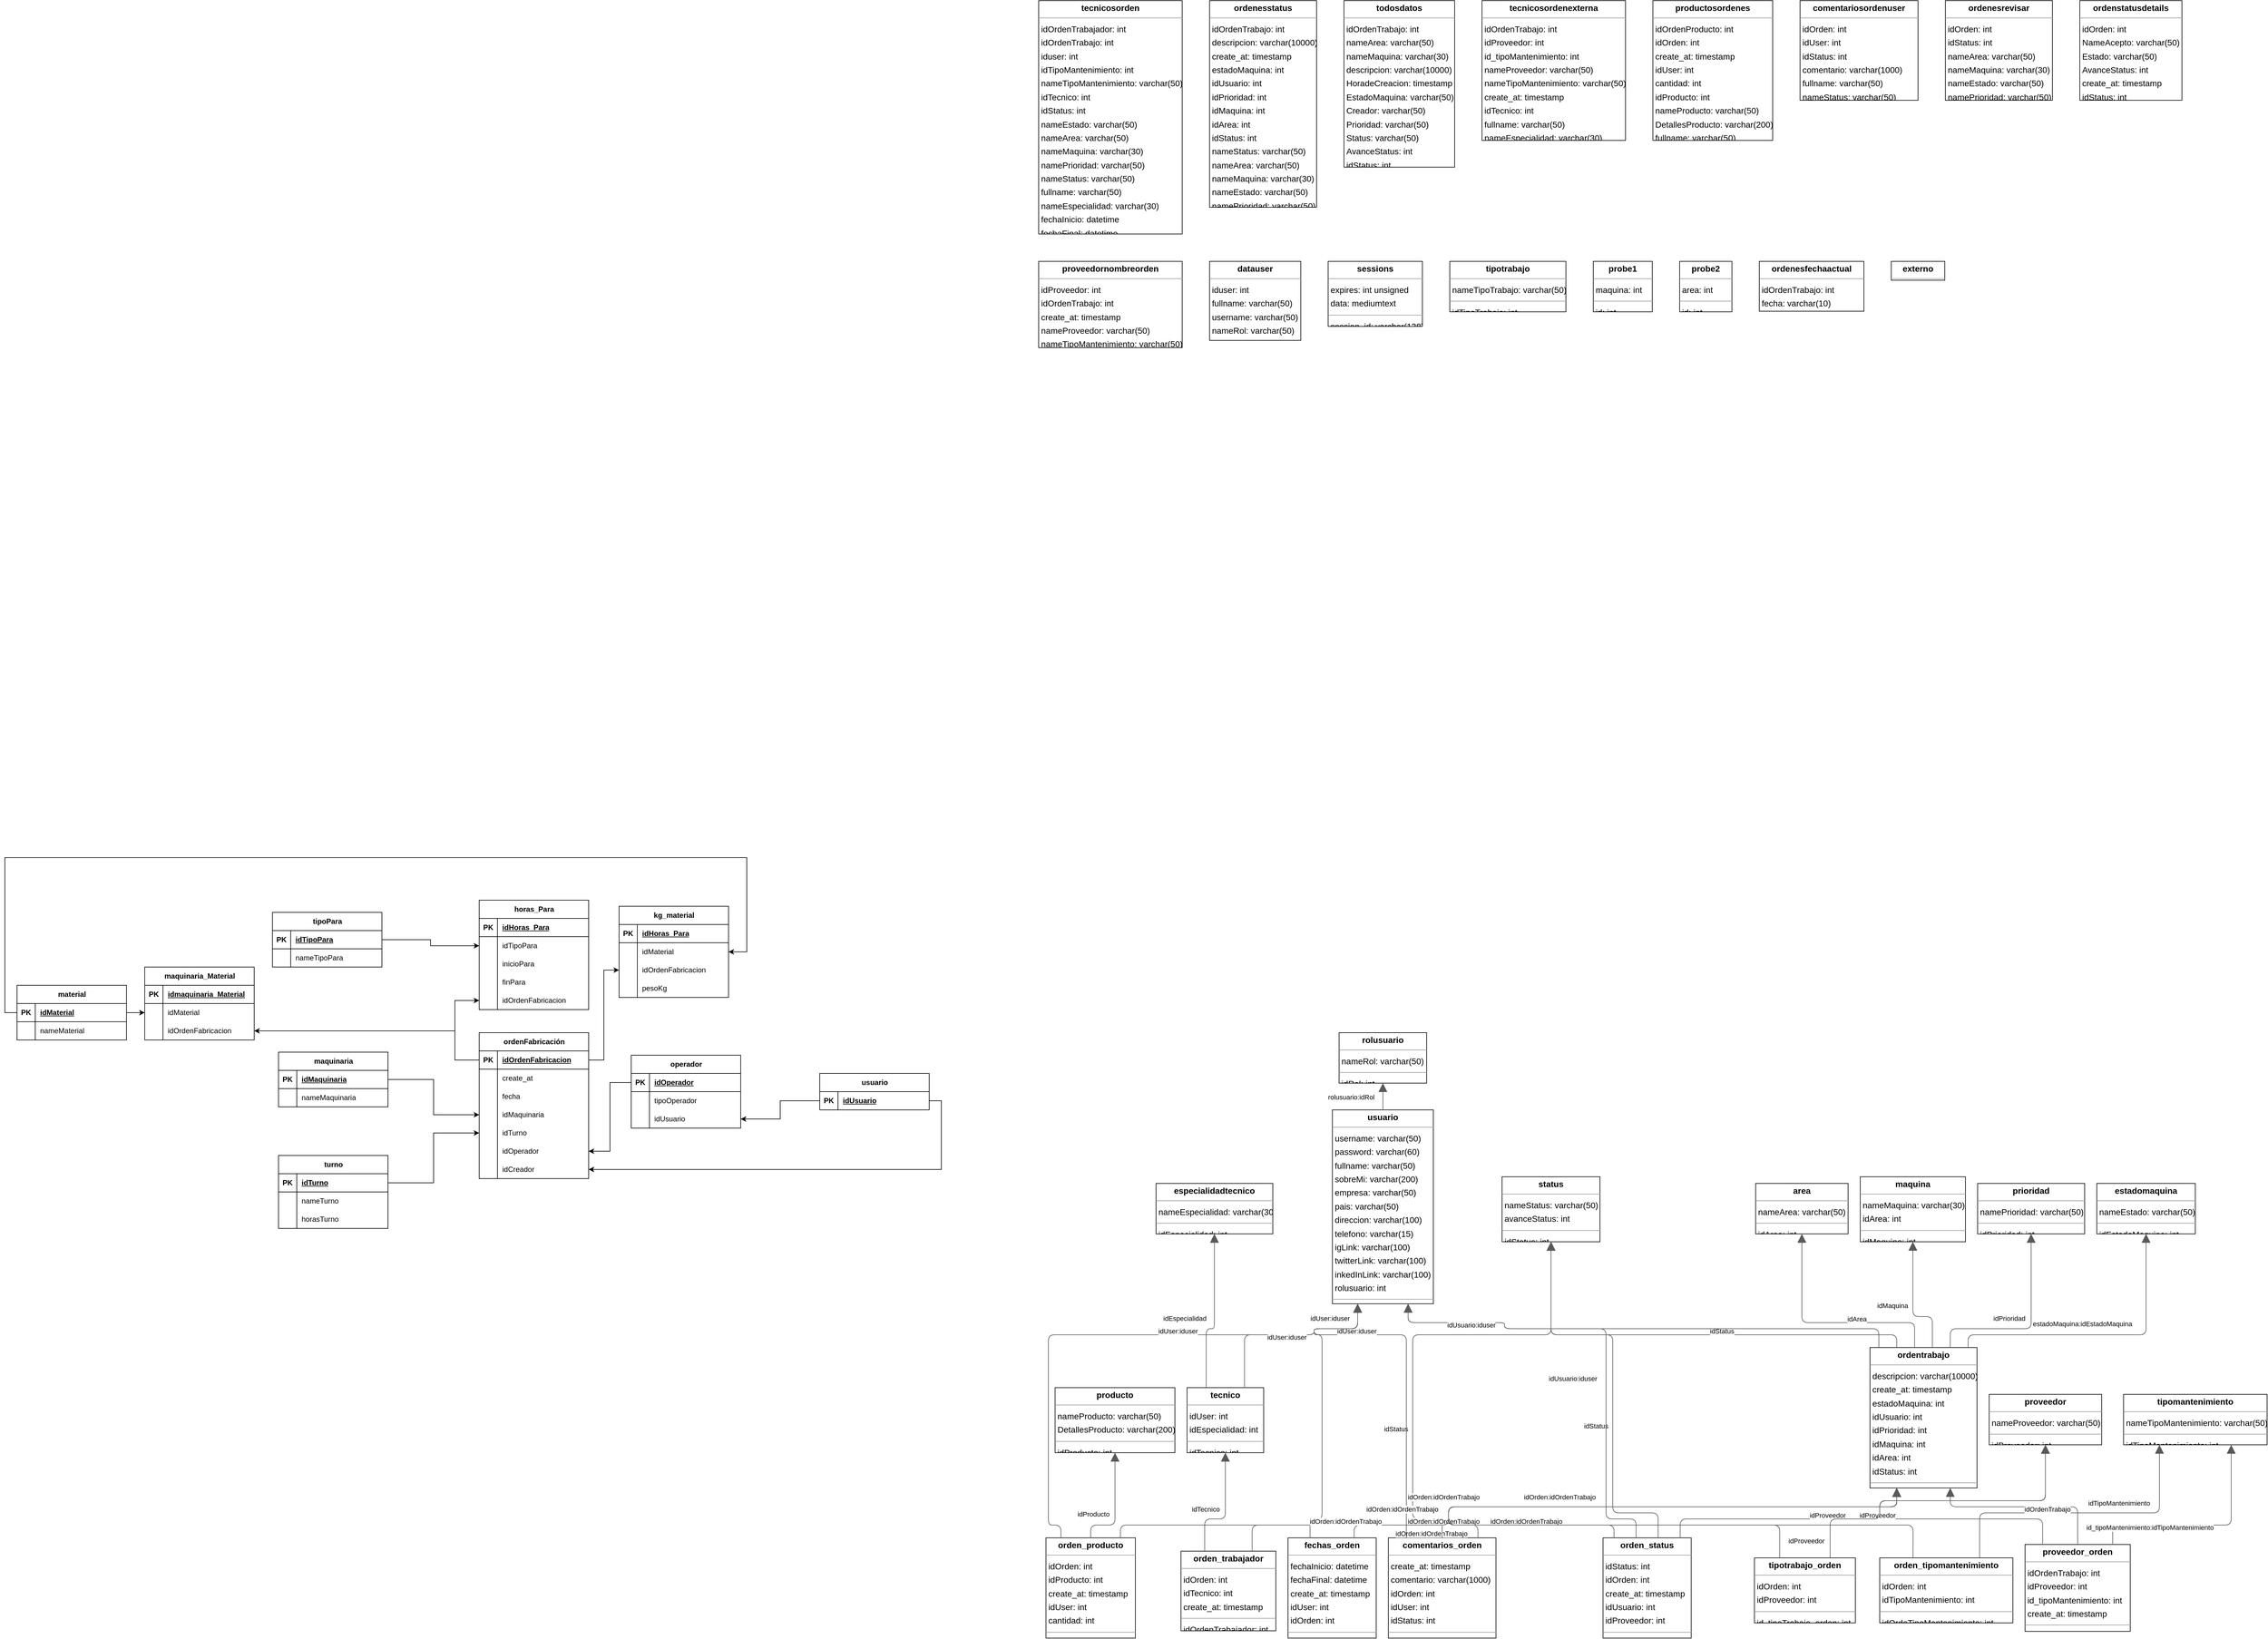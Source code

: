<mxfile version="21.0.6" type="github">
  <diagram id="nmwNUg9bFgf-_pqWnfJB" name="Página-1">
    <mxGraphModel dx="3406" dy="2610" grid="1" gridSize="10" guides="1" tooltips="1" connect="1" arrows="1" fold="1" page="0" pageScale="1" pageWidth="827" pageHeight="1169" background="none" math="0" shadow="0">
      <root>
        <mxCell id="0" />
        <mxCell id="1" parent="0" />
        <mxCell id="node36" value="&lt;p style=&quot;margin:0px;margin-top:4px;text-align:center;&quot;&gt;&lt;b&gt;area&lt;/b&gt;&lt;/p&gt;&lt;hr size=&quot;1&quot;/&gt;&lt;p style=&quot;margin:0 0 0 4px;line-height:1.6;&quot;&gt; nameArea: varchar(50)&lt;/p&gt;&lt;hr size=&quot;1&quot;/&gt;&lt;p style=&quot;margin:0 0 0 4px;line-height:1.6;&quot;&gt; idArea: int&lt;/p&gt;" style="verticalAlign=top;align=left;overflow=fill;fontSize=14;fontFamily=Helvetica;html=1;rounded=0;shadow=0;comic=0;labelBackgroundColor=none;strokeWidth=1;" parent="1" vertex="1">
          <mxGeometry x="1049" y="56" width="152" height="83" as="geometry" />
        </mxCell>
        <mxCell id="node7" value="&lt;p style=&quot;margin:0px;margin-top:4px;text-align:center;&quot;&gt;&lt;b&gt;comentarios_orden&lt;/b&gt;&lt;/p&gt;&lt;hr size=&quot;1&quot;/&gt;&lt;p style=&quot;margin:0 0 0 4px;line-height:1.6;&quot;&gt; create_at: timestamp&lt;br/&gt; comentario: varchar(1000)&lt;br/&gt; idOrden: int&lt;br/&gt; idUser: int&lt;br/&gt; idStatus: int&lt;/p&gt;&lt;hr size=&quot;1&quot;/&gt;&lt;p style=&quot;margin:0 0 0 4px;line-height:1.6;&quot;&gt; idComentarios_OrdenT: int&lt;/p&gt;" style="verticalAlign=top;align=left;overflow=fill;fontSize=14;fontFamily=Helvetica;html=1;rounded=0;shadow=0;comic=0;labelBackgroundColor=none;strokeWidth=1;" parent="1" vertex="1">
          <mxGeometry x="445" y="639" width="177" height="165" as="geometry" />
        </mxCell>
        <mxCell id="node1" value="&lt;p style=&quot;margin:0px;margin-top:4px;text-align:center;&quot;&gt;&lt;b&gt;especialidadtecnico&lt;/b&gt;&lt;/p&gt;&lt;hr size=&quot;1&quot;/&gt;&lt;p style=&quot;margin:0 0 0 4px;line-height:1.6;&quot;&gt; nameEspecialidad: varchar(30)&lt;/p&gt;&lt;hr size=&quot;1&quot;/&gt;&lt;p style=&quot;margin:0 0 0 4px;line-height:1.6;&quot;&gt; idEspecialidad: int&lt;/p&gt;" style="verticalAlign=top;align=left;overflow=fill;fontSize=14;fontFamily=Helvetica;html=1;rounded=0;shadow=0;comic=0;labelBackgroundColor=none;strokeWidth=1;" parent="1" vertex="1">
          <mxGeometry x="63" y="56" width="192" height="83" as="geometry" />
        </mxCell>
        <mxCell id="node17" value="&lt;p style=&quot;margin:0px;margin-top:4px;text-align:center;&quot;&gt;&lt;b&gt;estadomaquina&lt;/b&gt;&lt;/p&gt;&lt;hr size=&quot;1&quot;/&gt;&lt;p style=&quot;margin:0 0 0 4px;line-height:1.6;&quot;&gt; nameEstado: varchar(50)&lt;/p&gt;&lt;hr size=&quot;1&quot;/&gt;&lt;p style=&quot;margin:0 0 0 4px;line-height:1.6;&quot;&gt; idEstadoMaquina: int&lt;/p&gt;" style="verticalAlign=top;align=left;overflow=fill;fontSize=14;fontFamily=Helvetica;html=1;rounded=0;shadow=0;comic=0;labelBackgroundColor=none;strokeWidth=1;" parent="1" vertex="1">
          <mxGeometry x="1610" y="56" width="162" height="83" as="geometry" />
        </mxCell>
        <mxCell id="node15" value="&lt;p style=&quot;margin:0px;margin-top:4px;text-align:center;&quot;&gt;&lt;b&gt;fechas_orden&lt;/b&gt;&lt;/p&gt;&lt;hr size=&quot;1&quot;/&gt;&lt;p style=&quot;margin:0 0 0 4px;line-height:1.6;&quot;&gt; fechaInicio: datetime&lt;br/&gt; fechaFinal: datetime&lt;br/&gt; create_at: timestamp&lt;br/&gt; idUser: int&lt;br/&gt; idOrden: int&lt;/p&gt;&lt;hr size=&quot;1&quot;/&gt;&lt;p style=&quot;margin:0 0 0 4px;line-height:1.6;&quot;&gt; idFechasOrden: int&lt;/p&gt;" style="verticalAlign=top;align=left;overflow=fill;fontSize=14;fontFamily=Helvetica;html=1;rounded=0;shadow=0;comic=0;labelBackgroundColor=none;strokeWidth=1;" parent="1" vertex="1">
          <mxGeometry x="280" y="639" width="145" height="165" as="geometry" />
        </mxCell>
        <mxCell id="node10" value="&lt;p style=&quot;margin:0px;margin-top:4px;text-align:center;&quot;&gt;&lt;b&gt;maquina&lt;/b&gt;&lt;/p&gt;&lt;hr size=&quot;1&quot;/&gt;&lt;p style=&quot;margin:0 0 0 4px;line-height:1.6;&quot;&gt; nameMaquina: varchar(30)&lt;br/&gt; idArea: int&lt;/p&gt;&lt;hr size=&quot;1&quot;/&gt;&lt;p style=&quot;margin:0 0 0 4px;line-height:1.6;&quot;&gt; idMaquina: int&lt;/p&gt;" style="verticalAlign=top;align=left;overflow=fill;fontSize=14;fontFamily=Helvetica;html=1;rounded=0;shadow=0;comic=0;labelBackgroundColor=none;strokeWidth=1;" parent="1" vertex="1">
          <mxGeometry x="1221" y="45" width="173" height="107" as="geometry" />
        </mxCell>
        <mxCell id="node8" value="&lt;p style=&quot;margin:0px;margin-top:4px;text-align:center;&quot;&gt;&lt;b&gt;orden_producto&lt;/b&gt;&lt;/p&gt;&lt;hr size=&quot;1&quot;/&gt;&lt;p style=&quot;margin:0 0 0 4px;line-height:1.6;&quot;&gt; idOrden: int&lt;br/&gt; idProducto: int&lt;br/&gt; create_at: timestamp&lt;br/&gt; idUser: int&lt;br/&gt; cantidad: int&lt;/p&gt;&lt;hr size=&quot;1&quot;/&gt;&lt;p style=&quot;margin:0 0 0 4px;line-height:1.6;&quot;&gt; idOrdenProducto: int&lt;/p&gt;" style="verticalAlign=top;align=left;overflow=fill;fontSize=14;fontFamily=Helvetica;html=1;rounded=0;shadow=0;comic=0;labelBackgroundColor=none;strokeWidth=1;" parent="1" vertex="1">
          <mxGeometry x="-118" y="639" width="147" height="165" as="geometry" />
        </mxCell>
        <mxCell id="node5" value="&lt;p style=&quot;margin:0px;margin-top:4px;text-align:center;&quot;&gt;&lt;b&gt;orden_status&lt;/b&gt;&lt;/p&gt;&lt;hr size=&quot;1&quot;/&gt;&lt;p style=&quot;margin:0 0 0 4px;line-height:1.6;&quot;&gt; idStatus: int&lt;br/&gt; idOrden: int&lt;br/&gt; create_at: timestamp&lt;br/&gt; idUsuario: int&lt;br/&gt; idProveedor: int&lt;/p&gt;&lt;hr size=&quot;1&quot;/&gt;&lt;p style=&quot;margin:0 0 0 4px;line-height:1.6;&quot;&gt; idOrdenStatus: int&lt;/p&gt;" style="verticalAlign=top;align=left;overflow=fill;fontSize=14;fontFamily=Helvetica;html=1;rounded=0;shadow=0;comic=0;labelBackgroundColor=none;strokeWidth=1;" parent="1" vertex="1">
          <mxGeometry x="798" y="639" width="145" height="165" as="geometry" />
        </mxCell>
        <mxCell id="node12" value="&lt;p style=&quot;margin:0px;margin-top:4px;text-align:center;&quot;&gt;&lt;b&gt;orden_tipomantenimiento&lt;/b&gt;&lt;/p&gt;&lt;hr size=&quot;1&quot;/&gt;&lt;p style=&quot;margin:0 0 0 4px;line-height:1.6;&quot;&gt; idOrden: int&lt;br/&gt; idTipoMantenimiento: int&lt;/p&gt;&lt;hr size=&quot;1&quot;/&gt;&lt;p style=&quot;margin:0 0 0 4px;line-height:1.6;&quot;&gt; idOrdeTipoMantenimiento: int&lt;/p&gt;" style="verticalAlign=top;align=left;overflow=fill;fontSize=14;fontFamily=Helvetica;html=1;rounded=0;shadow=0;comic=0;labelBackgroundColor=none;strokeWidth=1;" parent="1" vertex="1">
          <mxGeometry x="1253" y="672" width="219" height="107" as="geometry" />
        </mxCell>
        <mxCell id="node28" value="&lt;p style=&quot;margin:0px;margin-top:4px;text-align:center;&quot;&gt;&lt;b&gt;orden_trabajador&lt;/b&gt;&lt;/p&gt;&lt;hr size=&quot;1&quot;/&gt;&lt;p style=&quot;margin:0 0 0 4px;line-height:1.6;&quot;&gt; idOrden: int&lt;br/&gt; idTecnico: int&lt;br/&gt; create_at: timestamp&lt;/p&gt;&lt;hr size=&quot;1&quot;/&gt;&lt;p style=&quot;margin:0 0 0 4px;line-height:1.6;&quot;&gt; idOrdenTrabajador: int&lt;/p&gt;" style="verticalAlign=top;align=left;overflow=fill;fontSize=14;fontFamily=Helvetica;html=1;rounded=0;shadow=0;comic=0;labelBackgroundColor=none;strokeWidth=1;" parent="1" vertex="1">
          <mxGeometry x="104" y="661" width="156" height="131" as="geometry" />
        </mxCell>
        <mxCell id="node25" value="&lt;p style=&quot;margin:0px;margin-top:4px;text-align:center;&quot;&gt;&lt;b&gt;ordentrabajo&lt;/b&gt;&lt;/p&gt;&lt;hr size=&quot;1&quot;/&gt;&lt;p style=&quot;margin:0 0 0 4px;line-height:1.6;&quot;&gt; descripcion: varchar(10000)&lt;br/&gt; create_at: timestamp&lt;br/&gt; estadoMaquina: int&lt;br/&gt; idUsuario: int&lt;br/&gt; idPrioridad: int&lt;br/&gt; idMaquina: int&lt;br/&gt; idArea: int&lt;br/&gt; idStatus: int&lt;/p&gt;&lt;hr size=&quot;1&quot;/&gt;&lt;p style=&quot;margin:0 0 0 4px;line-height:1.6;&quot;&gt; idOrdenTrabajo: int&lt;/p&gt;" style="verticalAlign=top;align=left;overflow=fill;fontSize=14;fontFamily=Helvetica;html=1;rounded=0;shadow=0;comic=0;labelBackgroundColor=none;strokeWidth=1;" parent="1" vertex="1">
          <mxGeometry x="1237" y="326" width="176" height="231" as="geometry" />
        </mxCell>
        <mxCell id="node27" value="&lt;p style=&quot;margin:0px;margin-top:4px;text-align:center;&quot;&gt;&lt;b&gt;prioridad&lt;/b&gt;&lt;/p&gt;&lt;hr size=&quot;1&quot;/&gt;&lt;p style=&quot;margin:0 0 0 4px;line-height:1.6;&quot;&gt; namePrioridad: varchar(50)&lt;/p&gt;&lt;hr size=&quot;1&quot;/&gt;&lt;p style=&quot;margin:0 0 0 4px;line-height:1.6;&quot;&gt; idPrioridad: int&lt;/p&gt;" style="verticalAlign=top;align=left;overflow=fill;fontSize=14;fontFamily=Helvetica;html=1;rounded=0;shadow=0;comic=0;labelBackgroundColor=none;strokeWidth=1;" parent="1" vertex="1">
          <mxGeometry x="1414" y="56" width="176" height="83" as="geometry" />
        </mxCell>
        <mxCell id="node3" value="&lt;p style=&quot;margin:0px;margin-top:4px;text-align:center;&quot;&gt;&lt;b&gt;producto&lt;/b&gt;&lt;/p&gt;&lt;hr size=&quot;1&quot;/&gt;&lt;p style=&quot;margin:0 0 0 4px;line-height:1.6;&quot;&gt; nameProducto: varchar(50)&lt;br/&gt; DetallesProducto: varchar(200)&lt;/p&gt;&lt;hr size=&quot;1&quot;/&gt;&lt;p style=&quot;margin:0 0 0 4px;line-height:1.6;&quot;&gt; idProducto: int&lt;/p&gt;" style="verticalAlign=top;align=left;overflow=fill;fontSize=14;fontFamily=Helvetica;html=1;rounded=0;shadow=0;comic=0;labelBackgroundColor=none;strokeWidth=1;" parent="1" vertex="1">
          <mxGeometry x="-103" y="392" width="197" height="107" as="geometry" />
        </mxCell>
        <mxCell id="node29" value="&lt;p style=&quot;margin:0px;margin-top:4px;text-align:center;&quot;&gt;&lt;b&gt;proveedor&lt;/b&gt;&lt;/p&gt;&lt;hr size=&quot;1&quot;/&gt;&lt;p style=&quot;margin:0 0 0 4px;line-height:1.6;&quot;&gt; nameProveedor: varchar(50)&lt;/p&gt;&lt;hr size=&quot;1&quot;/&gt;&lt;p style=&quot;margin:0 0 0 4px;line-height:1.6;&quot;&gt; idProveedor: int&lt;/p&gt;" style="verticalAlign=top;align=left;overflow=fill;fontSize=14;fontFamily=Helvetica;html=1;rounded=0;shadow=0;comic=0;labelBackgroundColor=none;strokeWidth=1;" parent="1" vertex="1">
          <mxGeometry x="1433" y="403" width="185" height="83" as="geometry" />
        </mxCell>
        <mxCell id="node14" value="&lt;p style=&quot;margin:0px;margin-top:4px;text-align:center;&quot;&gt;&lt;b&gt;proveedor_orden&lt;/b&gt;&lt;/p&gt;&lt;hr size=&quot;1&quot;/&gt;&lt;p style=&quot;margin:0 0 0 4px;line-height:1.6;&quot;&gt; idOrdenTrabajo: int&lt;br/&gt; idProveedor: int&lt;br/&gt; id_tipoMantenimiento: int&lt;br/&gt; create_at: timestamp&lt;/p&gt;&lt;hr size=&quot;1&quot;/&gt;&lt;p style=&quot;margin:0 0 0 4px;line-height:1.6;&quot;&gt; idProveedor_Orden: int&lt;/p&gt;" style="verticalAlign=top;align=left;overflow=fill;fontSize=14;fontFamily=Helvetica;html=1;rounded=0;shadow=0;comic=0;labelBackgroundColor=none;strokeWidth=1;" parent="1" vertex="1">
          <mxGeometry x="1492" y="650" width="173" height="143" as="geometry" />
        </mxCell>
        <mxCell id="node21" value="&lt;p style=&quot;margin:0px;margin-top:4px;text-align:center;&quot;&gt;&lt;b&gt;rolusuario&lt;/b&gt;&lt;/p&gt;&lt;hr size=&quot;1&quot;/&gt;&lt;p style=&quot;margin:0 0 0 4px;line-height:1.6;&quot;&gt; nameRol: varchar(50)&lt;/p&gt;&lt;hr size=&quot;1&quot;/&gt;&lt;p style=&quot;margin:0 0 0 4px;line-height:1.6;&quot;&gt; idRol: int&lt;/p&gt;" style="verticalAlign=top;align=left;overflow=fill;fontSize=14;fontFamily=Helvetica;html=1;rounded=0;shadow=0;comic=0;labelBackgroundColor=none;strokeWidth=1;" parent="1" vertex="1">
          <mxGeometry x="364" y="-192" width="144" height="83" as="geometry" />
        </mxCell>
        <mxCell id="node18" value="&lt;p style=&quot;margin:0px;margin-top:4px;text-align:center;&quot;&gt;&lt;b&gt;status&lt;/b&gt;&lt;/p&gt;&lt;hr size=&quot;1&quot;/&gt;&lt;p style=&quot;margin:0 0 0 4px;line-height:1.6;&quot;&gt; nameStatus: varchar(50)&lt;br/&gt; avanceStatus: int&lt;/p&gt;&lt;hr size=&quot;1&quot;/&gt;&lt;p style=&quot;margin:0 0 0 4px;line-height:1.6;&quot;&gt; idStatus: int&lt;/p&gt;" style="verticalAlign=top;align=left;overflow=fill;fontSize=14;fontFamily=Helvetica;html=1;rounded=0;shadow=0;comic=0;labelBackgroundColor=none;strokeWidth=1;" parent="1" vertex="1">
          <mxGeometry x="632" y="45" width="161" height="107" as="geometry" />
        </mxCell>
        <mxCell id="node0" value="&lt;p style=&quot;margin:0px;margin-top:4px;text-align:center;&quot;&gt;&lt;b&gt;tecnico&lt;/b&gt;&lt;/p&gt;&lt;hr size=&quot;1&quot;/&gt;&lt;p style=&quot;margin:0 0 0 4px;line-height:1.6;&quot;&gt; idUser: int&lt;br/&gt; idEspecialidad: int&lt;/p&gt;&lt;hr size=&quot;1&quot;/&gt;&lt;p style=&quot;margin:0 0 0 4px;line-height:1.6;&quot;&gt; idTecnico: int&lt;/p&gt;" style="verticalAlign=top;align=left;overflow=fill;fontSize=14;fontFamily=Helvetica;html=1;rounded=0;shadow=0;comic=0;labelBackgroundColor=none;strokeWidth=1;" parent="1" vertex="1">
          <mxGeometry x="114" y="392" width="126" height="107" as="geometry" />
        </mxCell>
        <mxCell id="node23" value="&lt;p style=&quot;margin:0px;margin-top:4px;text-align:center;&quot;&gt;&lt;b&gt;tipomantenimiento&lt;/b&gt;&lt;/p&gt;&lt;hr size=&quot;1&quot;/&gt;&lt;p style=&quot;margin:0 0 0 4px;line-height:1.6;&quot;&gt; nameTipoMantenimiento: varchar(50)&lt;/p&gt;&lt;hr size=&quot;1&quot;/&gt;&lt;p style=&quot;margin:0 0 0 4px;line-height:1.6;&quot;&gt; idTipoMantenimiento: int&lt;/p&gt;" style="verticalAlign=top;align=left;overflow=fill;fontSize=14;fontFamily=Helvetica;html=1;rounded=0;shadow=0;comic=0;labelBackgroundColor=none;strokeWidth=1;" parent="1" vertex="1">
          <mxGeometry x="1654" y="403" width="236" height="83" as="geometry" />
        </mxCell>
        <mxCell id="node33" value="&lt;p style=&quot;margin:0px;margin-top:4px;text-align:center;&quot;&gt;&lt;b&gt;tipotrabajo_orden&lt;/b&gt;&lt;/p&gt;&lt;hr size=&quot;1&quot;/&gt;&lt;p style=&quot;margin:0 0 0 4px;line-height:1.6;&quot;&gt; idOrden: int&lt;br/&gt; idProveedor: int&lt;/p&gt;&lt;hr size=&quot;1&quot;/&gt;&lt;p style=&quot;margin:0 0 0 4px;line-height:1.6;&quot;&gt; id_tipoTrabajo_orden: int&lt;/p&gt;" style="verticalAlign=top;align=left;overflow=fill;fontSize=14;fontFamily=Helvetica;html=1;rounded=0;shadow=0;comic=0;labelBackgroundColor=none;strokeWidth=1;" parent="1" vertex="1">
          <mxGeometry x="1047" y="672" width="166" height="107" as="geometry" />
        </mxCell>
        <mxCell id="node22" value="&lt;p style=&quot;margin:0px;margin-top:4px;text-align:center;&quot;&gt;&lt;b&gt;usuario&lt;/b&gt;&lt;/p&gt;&lt;hr size=&quot;1&quot;/&gt;&lt;p style=&quot;margin:0 0 0 4px;line-height:1.6;&quot;&gt; username: varchar(50)&lt;br/&gt; password: varchar(60)&lt;br/&gt; fullname: varchar(50)&lt;br/&gt; sobreMi: varchar(200)&lt;br/&gt; empresa: varchar(50)&lt;br/&gt; pais: varchar(50)&lt;br/&gt; direccion: varchar(100)&lt;br/&gt; telefono: varchar(15)&lt;br/&gt; igLink: varchar(100)&lt;br/&gt; twitterLink: varchar(100)&lt;br/&gt; inkedInLink: varchar(100)&lt;br/&gt; rolusuario: int&lt;/p&gt;&lt;hr size=&quot;1&quot;/&gt;&lt;p style=&quot;margin:0 0 0 4px;line-height:1.6;&quot;&gt; iduser: int&lt;/p&gt;" style="verticalAlign=top;align=left;overflow=fill;fontSize=14;fontFamily=Helvetica;html=1;rounded=0;shadow=0;comic=0;labelBackgroundColor=none;strokeWidth=1;" parent="1" vertex="1">
          <mxGeometry x="353" y="-65" width="166" height="319" as="geometry" />
        </mxCell>
        <mxCell id="edge18" value="" style="html=1;rounded=1;edgeStyle=orthogonalEdgeStyle;dashed=0;startArrow=none;endArrow=block;endSize=12;strokeColor=#595959;exitX=0.833;exitY=0.000;exitDx=0;exitDy=0;entryX=0.250;entryY=1.000;entryDx=0;entryDy=0;" parent="1" source="node7" target="node25" edge="1">
          <mxGeometry width="50" height="50" relative="1" as="geometry">
            <Array as="points">
              <mxPoint x="592" y="618" />
              <mxPoint x="544" y="618" />
              <mxPoint x="544" y="588" />
              <mxPoint x="1281" y="588" />
            </Array>
          </mxGeometry>
        </mxCell>
        <mxCell id="label110" value="idOrden:idOrdenTrabajo" style="edgeLabel;resizable=0;html=1;align=left;verticalAlign=top;strokeColor=default;" parent="edge18" vertex="1" connectable="0">
          <mxGeometry x="455" y="619" as="geometry" />
        </mxCell>
        <mxCell id="edge7" value="" style="html=1;rounded=1;edgeStyle=orthogonalEdgeStyle;dashed=0;startArrow=none;endArrow=block;endSize=12;strokeColor=#595959;exitX=0.500;exitY=0.000;exitDx=0;exitDy=0;entryX=0.500;entryY=1.000;entryDx=0;entryDy=0;" parent="1" source="node7" target="node18" edge="1">
          <mxGeometry width="50" height="50" relative="1" as="geometry">
            <Array as="points">
              <mxPoint x="533" y="608" />
              <mxPoint x="485" y="608" />
              <mxPoint x="485" y="305" />
              <mxPoint x="713" y="305" />
            </Array>
          </mxGeometry>
        </mxCell>
        <mxCell id="label44" value="idStatus" style="edgeLabel;resizable=0;html=1;align=left;verticalAlign=top;strokeColor=default;" parent="edge7" vertex="1" connectable="0">
          <mxGeometry x="436" y="447" as="geometry" />
        </mxCell>
        <mxCell id="edge8" value="" style="html=1;rounded=1;edgeStyle=orthogonalEdgeStyle;dashed=0;startArrow=none;endArrow=block;endSize=12;strokeColor=#595959;exitX=0.167;exitY=0.000;exitDx=0;exitDy=0;entryX=0.250;entryY=1.000;entryDx=0;entryDy=0;" parent="1" source="node7" target="node22" edge="1">
          <mxGeometry width="50" height="50" relative="1" as="geometry">
            <Array as="points">
              <mxPoint x="474" y="305" />
              <mxPoint x="323" y="305" />
              <mxPoint x="323" y="295" />
              <mxPoint x="394" y="295" />
            </Array>
          </mxGeometry>
        </mxCell>
        <mxCell id="label50" value="idUser:iduser" style="edgeLabel;resizable=0;html=1;align=left;verticalAlign=top;strokeColor=default;" parent="edge8" vertex="1" connectable="0">
          <mxGeometry x="359" y="286" as="geometry" />
        </mxCell>
        <mxCell id="edge22" value="" style="html=1;rounded=1;edgeStyle=orthogonalEdgeStyle;dashed=0;startArrow=none;endArrow=block;endSize=12;strokeColor=#595959;exitX=0.750;exitY=0.000;exitDx=0;exitDy=0;entryX=0.250;entryY=1.000;entryDx=0;entryDy=0;" parent="1" source="node15" target="node25" edge="1">
          <mxGeometry width="50" height="50" relative="1" as="geometry">
            <Array as="points">
              <mxPoint x="388" y="618" />
              <mxPoint x="544" y="618" />
              <mxPoint x="544" y="588" />
              <mxPoint x="1281" y="588" />
            </Array>
          </mxGeometry>
        </mxCell>
        <mxCell id="label134" value="idOrden:idOrdenTrabajo" style="edgeLabel;resizable=0;html=1;align=left;verticalAlign=top;strokeColor=default;" parent="edge22" vertex="1" connectable="0">
          <mxGeometry x="407" y="579" as="geometry" />
        </mxCell>
        <mxCell id="edge11" value="" style="html=1;rounded=1;edgeStyle=orthogonalEdgeStyle;dashed=0;startArrow=none;endArrow=block;endSize=12;strokeColor=#595959;exitX=0.250;exitY=0.000;exitDx=0;exitDy=0;entryX=0.250;entryY=1.000;entryDx=0;entryDy=0;" parent="1" source="node15" target="node22" edge="1">
          <mxGeometry width="50" height="50" relative="1" as="geometry">
            <Array as="points">
              <mxPoint x="316" y="608" />
              <mxPoint x="336" y="608" />
              <mxPoint x="336" y="305" />
              <mxPoint x="323" y="305" />
              <mxPoint x="323" y="295" />
              <mxPoint x="394" y="295" />
            </Array>
          </mxGeometry>
        </mxCell>
        <mxCell id="label68" value="idUser:iduser" style="edgeLabel;resizable=0;html=1;align=left;verticalAlign=top;strokeColor=default;" parent="edge11" vertex="1" connectable="0">
          <mxGeometry x="315" y="265" as="geometry" />
        </mxCell>
        <mxCell id="edge29" value="" style="html=1;rounded=1;edgeStyle=orthogonalEdgeStyle;dashed=0;startArrow=none;endArrow=block;endSize=12;strokeColor=#595959;exitX=0.833;exitY=0.000;exitDx=0;exitDy=0;entryX=0.250;entryY=1.000;entryDx=0;entryDy=0;" parent="1" source="node8" target="node25" edge="1">
          <mxGeometry width="50" height="50" relative="1" as="geometry">
            <Array as="points">
              <mxPoint x="5" y="618" />
              <mxPoint x="544" y="618" />
              <mxPoint x="544" y="588" />
              <mxPoint x="1281" y="588" />
            </Array>
          </mxGeometry>
        </mxCell>
        <mxCell id="label176" value="idOrden:idOrdenTrabajo" style="edgeLabel;resizable=0;html=1;align=left;verticalAlign=top;strokeColor=default;" parent="edge29" vertex="1" connectable="0">
          <mxGeometry x="475" y="599" as="geometry" />
        </mxCell>
        <mxCell id="edge14" value="" style="html=1;rounded=1;edgeStyle=orthogonalEdgeStyle;dashed=0;startArrow=none;endArrow=block;endSize=12;strokeColor=#595959;exitX=0.500;exitY=0.000;exitDx=0;exitDy=0;entryX=0.500;entryY=1.000;entryDx=0;entryDy=0;" parent="1" source="node8" target="node3" edge="1">
          <mxGeometry width="50" height="50" relative="1" as="geometry">
            <Array as="points">
              <mxPoint x="-44" y="618" />
              <mxPoint x="-5" y="618" />
            </Array>
          </mxGeometry>
        </mxCell>
        <mxCell id="label86" value="idProducto" style="edgeLabel;resizable=0;html=1;align=left;verticalAlign=top;strokeColor=default;" parent="edge14" vertex="1" connectable="0">
          <mxGeometry x="-68" y="587" as="geometry" />
        </mxCell>
        <mxCell id="edge9" value="" style="html=1;rounded=1;edgeStyle=orthogonalEdgeStyle;dashed=0;startArrow=none;endArrow=block;endSize=12;strokeColor=#595959;exitX=0.167;exitY=0.000;exitDx=0;exitDy=0;entryX=0.250;entryY=1.000;entryDx=0;entryDy=0;" parent="1" source="node8" target="node22" edge="1">
          <mxGeometry width="50" height="50" relative="1" as="geometry">
            <Array as="points">
              <mxPoint x="-93" y="618" />
              <mxPoint x="-114" y="618" />
              <mxPoint x="-114" y="305" />
              <mxPoint x="323" y="305" />
              <mxPoint x="323" y="295" />
              <mxPoint x="394" y="295" />
            </Array>
          </mxGeometry>
        </mxCell>
        <mxCell id="label56" value="idUser:iduser" style="edgeLabel;resizable=0;html=1;align=left;verticalAlign=top;strokeColor=default;" parent="edge9" vertex="1" connectable="0">
          <mxGeometry x="65" y="286" as="geometry" />
        </mxCell>
        <mxCell id="edge10" value="" style="html=1;rounded=1;edgeStyle=orthogonalEdgeStyle;dashed=0;startArrow=none;endArrow=block;endSize=12;strokeColor=#595959;exitX=0.125;exitY=0.000;exitDx=0;exitDy=0;entryX=0.250;entryY=1.000;entryDx=0;entryDy=0;" parent="1" source="node5" target="node25" edge="1">
          <mxGeometry width="50" height="50" relative="1" as="geometry">
            <Array as="points">
              <mxPoint x="816" y="618" />
              <mxPoint x="544" y="618" />
              <mxPoint x="544" y="588" />
              <mxPoint x="1281" y="588" />
            </Array>
          </mxGeometry>
        </mxCell>
        <mxCell id="label62" value="idOrden:idOrdenTrabajo" style="edgeLabel;resizable=0;html=1;align=left;verticalAlign=top;strokeColor=default;" parent="edge10" vertex="1" connectable="0">
          <mxGeometry x="611" y="599" as="geometry" />
        </mxCell>
        <mxCell id="edge5" value="" style="html=1;rounded=1;edgeStyle=orthogonalEdgeStyle;dashed=0;startArrow=none;endArrow=block;endSize=12;strokeColor=#595959;exitX=0.875;exitY=0.000;exitDx=0;exitDy=0;entryX=0.500;entryY=1.001;entryDx=0;entryDy=0;" parent="1" source="node5" target="node29" edge="1">
          <mxGeometry width="50" height="50" relative="1" as="geometry">
            <Array as="points">
              <mxPoint x="925" y="608" />
              <mxPoint x="1253" y="608" />
              <mxPoint x="1253" y="578" />
              <mxPoint x="1526" y="578" />
            </Array>
          </mxGeometry>
        </mxCell>
        <mxCell id="label32" value="idProveedor" style="edgeLabel;resizable=0;html=1;align=left;verticalAlign=top;strokeColor=default;" parent="edge5" vertex="1" connectable="0">
          <mxGeometry x="1136" y="589" as="geometry" />
        </mxCell>
        <mxCell id="edge19" value="" style="html=1;rounded=1;edgeStyle=orthogonalEdgeStyle;dashed=0;startArrow=none;endArrow=block;endSize=12;strokeColor=#595959;exitX=0.625;exitY=0.000;exitDx=0;exitDy=0;entryX=0.500;entryY=1.000;entryDx=0;entryDy=0;" parent="1" source="node5" target="node18" edge="1">
          <mxGeometry width="50" height="50" relative="1" as="geometry">
            <Array as="points">
              <mxPoint x="889" y="598" />
              <mxPoint x="814" y="598" />
              <mxPoint x="814" y="305" />
              <mxPoint x="713" y="305" />
            </Array>
          </mxGeometry>
        </mxCell>
        <mxCell id="label116" value="idStatus" style="edgeLabel;resizable=0;html=1;align=left;verticalAlign=top;strokeColor=default;" parent="edge19" vertex="1" connectable="0">
          <mxGeometry x="765" y="442" as="geometry" />
        </mxCell>
        <mxCell id="edge4" value="" style="html=1;rounded=1;edgeStyle=orthogonalEdgeStyle;dashed=0;startArrow=none;endArrow=block;endSize=12;strokeColor=#595959;exitX=0.375;exitY=0.000;exitDx=0;exitDy=0;entryX=0.750;entryY=1.000;entryDx=0;entryDy=0;" parent="1" source="node5" target="node22" edge="1">
          <mxGeometry width="50" height="50" relative="1" as="geometry">
            <Array as="points">
              <mxPoint x="852" y="608" />
              <mxPoint x="803" y="608" />
              <mxPoint x="803" y="295" />
              <mxPoint x="636" y="295" />
              <mxPoint x="636" y="285" />
              <mxPoint x="477" y="285" />
            </Array>
          </mxGeometry>
        </mxCell>
        <mxCell id="label26" value="idUsuario:iduser" style="edgeLabel;resizable=0;html=1;align=left;verticalAlign=top;strokeColor=default;" parent="edge4" vertex="1" connectable="0">
          <mxGeometry x="707" y="364" as="geometry" />
        </mxCell>
        <mxCell id="edge20" value="" style="html=1;rounded=1;edgeStyle=orthogonalEdgeStyle;dashed=0;startArrow=none;endArrow=block;endSize=12;strokeColor=#595959;exitX=0.250;exitY=0.000;exitDx=0;exitDy=0;entryX=0.250;entryY=1.000;entryDx=0;entryDy=0;" parent="1" source="node12" target="node25" edge="1">
          <mxGeometry width="50" height="50" relative="1" as="geometry">
            <Array as="points">
              <mxPoint x="1308" y="618" />
              <mxPoint x="544" y="618" />
              <mxPoint x="544" y="588" />
              <mxPoint x="1281" y="588" />
            </Array>
          </mxGeometry>
        </mxCell>
        <mxCell id="label122" value="idOrden:idOrdenTrabajo" style="edgeLabel;resizable=0;html=1;align=left;verticalAlign=top;strokeColor=default;" parent="edge20" vertex="1" connectable="0">
          <mxGeometry x="666" y="559" as="geometry" />
        </mxCell>
        <mxCell id="edge3" value="" style="html=1;rounded=1;edgeStyle=orthogonalEdgeStyle;dashed=0;startArrow=none;endArrow=block;endSize=12;strokeColor=#595959;exitX=0.750;exitY=0.000;exitDx=0;exitDy=0;entryX=0.250;entryY=1.000;entryDx=0;entryDy=0;" parent="1" source="node12" target="node23" edge="1">
          <mxGeometry width="50" height="50" relative="1" as="geometry">
            <Array as="points">
              <mxPoint x="1417" y="598" />
              <mxPoint x="1713" y="598" />
            </Array>
          </mxGeometry>
        </mxCell>
        <mxCell id="label20" value="idTipoMantenimiento" style="edgeLabel;resizable=0;html=1;align=left;verticalAlign=top;strokeColor=default;" parent="edge3" vertex="1" connectable="0">
          <mxGeometry x="1594" y="569" as="geometry" />
        </mxCell>
        <mxCell id="edge24" value="" style="html=1;rounded=1;edgeStyle=orthogonalEdgeStyle;dashed=0;startArrow=none;endArrow=block;endSize=12;strokeColor=#595959;exitX=0.750;exitY=0.000;exitDx=0;exitDy=0;entryX=0.250;entryY=1.000;entryDx=0;entryDy=0;" parent="1" source="node28" target="node25" edge="1">
          <mxGeometry width="50" height="50" relative="1" as="geometry">
            <Array as="points">
              <mxPoint x="221" y="618" />
              <mxPoint x="544" y="618" />
              <mxPoint x="544" y="588" />
              <mxPoint x="1281" y="588" />
            </Array>
          </mxGeometry>
        </mxCell>
        <mxCell id="label146" value="idOrden:idOrdenTrabajo" style="edgeLabel;resizable=0;html=1;align=left;verticalAlign=top;strokeColor=default;" parent="edge24" vertex="1" connectable="0">
          <mxGeometry x="314" y="599" as="geometry" />
        </mxCell>
        <mxCell id="edge21" value="" style="html=1;rounded=1;edgeStyle=orthogonalEdgeStyle;dashed=0;startArrow=none;endArrow=block;endSize=12;strokeColor=#595959;exitX=0.250;exitY=0.000;exitDx=0;exitDy=0;entryX=0.500;entryY=1.000;entryDx=0;entryDy=0;" parent="1" source="node28" target="node0" edge="1">
          <mxGeometry width="50" height="50" relative="1" as="geometry">
            <Array as="points">
              <mxPoint x="143" y="608" />
              <mxPoint x="177" y="608" />
            </Array>
          </mxGeometry>
        </mxCell>
        <mxCell id="label128" value="idTecnico" style="edgeLabel;resizable=0;html=1;align=left;verticalAlign=top;strokeColor=default;" parent="edge21" vertex="1" connectable="0">
          <mxGeometry x="120" y="579" as="geometry" />
        </mxCell>
        <mxCell id="edge16" value="" style="html=1;rounded=1;edgeStyle=orthogonalEdgeStyle;dashed=0;startArrow=none;endArrow=block;endSize=12;strokeColor=#595959;exitX=0.417;exitY=0.000;exitDx=0;exitDy=0;entryX=0.500;entryY=1.000;entryDx=0;entryDy=0;" parent="1" source="node25" target="node36" edge="1">
          <mxGeometry width="50" height="50" relative="1" as="geometry">
            <Array as="points">
              <mxPoint x="1310" y="285" />
              <mxPoint x="1125" y="285" />
            </Array>
          </mxGeometry>
        </mxCell>
        <mxCell id="label98" value="idArea" style="edgeLabel;resizable=0;html=1;align=left;verticalAlign=top;strokeColor=default;" parent="edge16" vertex="1" connectable="0">
          <mxGeometry x="1198" y="266" as="geometry" />
        </mxCell>
        <mxCell id="edge12" value="" style="html=1;rounded=1;edgeStyle=orthogonalEdgeStyle;dashed=0;startArrow=none;endArrow=block;endSize=12;strokeColor=#595959;exitX=0.917;exitY=0.000;exitDx=0;exitDy=0;entryX=0.500;entryY=1.001;entryDx=0;entryDy=0;" parent="1" source="node25" target="node17" edge="1">
          <mxGeometry width="50" height="50" relative="1" as="geometry">
            <Array as="points">
              <mxPoint x="1398" y="305" />
              <mxPoint x="1691" y="305" />
            </Array>
          </mxGeometry>
        </mxCell>
        <mxCell id="label74" value="estadoMaquina:idEstadoMaquina" style="edgeLabel;resizable=0;html=1;align=left;verticalAlign=top;strokeColor=default;" parent="edge12" vertex="1" connectable="0">
          <mxGeometry x="1503" y="274" as="geometry" />
        </mxCell>
        <mxCell id="edge27" value="" style="html=1;rounded=1;edgeStyle=orthogonalEdgeStyle;dashed=0;startArrow=none;endArrow=block;endSize=12;strokeColor=#595959;exitX=0.583;exitY=0.000;exitDx=0;exitDy=0;entryX=0.500;entryY=1.000;entryDx=0;entryDy=0;" parent="1" source="node25" target="node10" edge="1">
          <mxGeometry width="50" height="50" relative="1" as="geometry">
            <Array as="points">
              <mxPoint x="1340" y="275" />
              <mxPoint x="1308" y="275" />
            </Array>
          </mxGeometry>
        </mxCell>
        <mxCell id="label164" value="idMaquina" style="edgeLabel;resizable=0;html=1;align=left;verticalAlign=top;strokeColor=default;" parent="edge27" vertex="1" connectable="0">
          <mxGeometry x="1247" y="244" as="geometry" />
        </mxCell>
        <mxCell id="edge28" value="" style="html=1;rounded=1;edgeStyle=orthogonalEdgeStyle;dashed=0;startArrow=none;endArrow=block;endSize=12;strokeColor=#595959;exitX=0.750;exitY=0.000;exitDx=0;exitDy=0;entryX=0.500;entryY=1.001;entryDx=0;entryDy=0;" parent="1" source="node25" target="node27" edge="1">
          <mxGeometry width="50" height="50" relative="1" as="geometry">
            <Array as="points">
              <mxPoint x="1369" y="295" />
              <mxPoint x="1502" y="295" />
            </Array>
          </mxGeometry>
        </mxCell>
        <mxCell id="label170" value="idPrioridad" style="edgeLabel;resizable=0;html=1;align=left;verticalAlign=top;strokeColor=default;" parent="edge28" vertex="1" connectable="0">
          <mxGeometry x="1438" y="265" as="geometry" />
        </mxCell>
        <mxCell id="edge17" value="" style="html=1;rounded=1;edgeStyle=orthogonalEdgeStyle;dashed=0;startArrow=none;endArrow=block;endSize=12;strokeColor=#595959;exitX=0.250;exitY=0.000;exitDx=0;exitDy=0;entryX=0.500;entryY=1.000;entryDx=0;entryDy=0;" parent="1" source="node25" target="node18" edge="1">
          <mxGeometry width="50" height="50" relative="1" as="geometry">
            <Array as="points">
              <mxPoint x="1281" y="305" />
              <mxPoint x="713" y="305" />
            </Array>
          </mxGeometry>
        </mxCell>
        <mxCell id="label104" value="idStatus" style="edgeLabel;resizable=0;html=1;align=left;verticalAlign=top;strokeColor=default;" parent="edge17" vertex="1" connectable="0">
          <mxGeometry x="972" y="286" as="geometry" />
        </mxCell>
        <mxCell id="edge26" value="" style="html=1;rounded=1;edgeStyle=orthogonalEdgeStyle;dashed=0;startArrow=none;endArrow=block;endSize=12;strokeColor=#595959;exitX=0.083;exitY=0.000;exitDx=0;exitDy=0;entryX=0.750;entryY=1.000;entryDx=0;entryDy=0;" parent="1" source="node25" target="node22" edge="1">
          <mxGeometry width="50" height="50" relative="1" as="geometry">
            <Array as="points">
              <mxPoint x="1252" y="295" />
              <mxPoint x="636" y="295" />
              <mxPoint x="636" y="285" />
              <mxPoint x="477" y="285" />
            </Array>
          </mxGeometry>
        </mxCell>
        <mxCell id="label158" value="idUsuario:iduser" style="edgeLabel;resizable=0;html=1;align=left;verticalAlign=top;strokeColor=default;" parent="edge26" vertex="1" connectable="0">
          <mxGeometry x="540" y="276" as="geometry" />
        </mxCell>
        <mxCell id="edge0" value="" style="html=1;rounded=1;edgeStyle=orthogonalEdgeStyle;dashed=0;startArrow=none;endArrow=block;endSize=12;strokeColor=#595959;exitX=0.500;exitY=0.000;exitDx=0;exitDy=0;entryX=0.750;entryY=1.000;entryDx=0;entryDy=0;" parent="1" source="node14" target="node25" edge="1">
          <mxGeometry width="50" height="50" relative="1" as="geometry">
            <Array as="points">
              <mxPoint x="1579" y="588" />
              <mxPoint x="1369" y="588" />
            </Array>
          </mxGeometry>
        </mxCell>
        <mxCell id="label2" value="idOrdenTrabajo" style="edgeLabel;resizable=0;html=1;align=left;verticalAlign=top;strokeColor=default;" parent="edge0" vertex="1" connectable="0">
          <mxGeometry x="1489" y="579" as="geometry" />
        </mxCell>
        <mxCell id="edge23" value="" style="html=1;rounded=1;edgeStyle=orthogonalEdgeStyle;dashed=0;startArrow=none;endArrow=block;endSize=12;strokeColor=#595959;exitX=0.167;exitY=0.000;exitDx=0;exitDy=0;entryX=0.500;entryY=1.001;entryDx=0;entryDy=0;" parent="1" source="node14" target="node29" edge="1">
          <mxGeometry width="50" height="50" relative="1" as="geometry">
            <Array as="points">
              <mxPoint x="1521" y="608" />
              <mxPoint x="1253" y="608" />
              <mxPoint x="1253" y="578" />
              <mxPoint x="1526" y="578" />
            </Array>
          </mxGeometry>
        </mxCell>
        <mxCell id="label140" value="idProveedor" style="edgeLabel;resizable=0;html=1;align=left;verticalAlign=top;strokeColor=default;" parent="edge23" vertex="1" connectable="0">
          <mxGeometry x="1218" y="589" as="geometry" />
        </mxCell>
        <mxCell id="edge2" value="" style="html=1;rounded=1;edgeStyle=orthogonalEdgeStyle;dashed=0;startArrow=none;endArrow=block;endSize=12;strokeColor=#595959;exitX=0.833;exitY=0.000;exitDx=0;exitDy=0;entryX=0.750;entryY=1.000;entryDx=0;entryDy=0;" parent="1" source="node14" target="node23" edge="1">
          <mxGeometry width="50" height="50" relative="1" as="geometry">
            <Array as="points">
              <mxPoint x="1636" y="618" />
              <mxPoint x="1831" y="618" />
            </Array>
          </mxGeometry>
        </mxCell>
        <mxCell id="label14" value="id_tipoMantenimiento:idTipoMantenimiento" style="edgeLabel;resizable=0;html=1;align=left;verticalAlign=top;strokeColor=default;" parent="edge2" vertex="1" connectable="0">
          <mxGeometry x="1591" y="609" as="geometry" />
        </mxCell>
        <mxCell id="edge13" value="" style="html=1;rounded=1;edgeStyle=orthogonalEdgeStyle;dashed=0;startArrow=none;endArrow=block;endSize=12;strokeColor=#595959;exitX=0.250;exitY=0.000;exitDx=0;exitDy=0;entryX=0.500;entryY=1.001;entryDx=0;entryDy=0;" parent="1" source="node0" target="node1" edge="1">
          <mxGeometry width="50" height="50" relative="1" as="geometry">
            <Array as="points">
              <mxPoint x="145" y="295" />
              <mxPoint x="159" y="295" />
            </Array>
          </mxGeometry>
        </mxCell>
        <mxCell id="label80" value="idEspecialidad" style="edgeLabel;resizable=0;html=1;align=left;verticalAlign=top;strokeColor=default;" parent="edge13" vertex="1" connectable="0">
          <mxGeometry x="73" y="265" as="geometry" />
        </mxCell>
        <mxCell id="edge1" value="" style="html=1;rounded=1;edgeStyle=orthogonalEdgeStyle;dashed=0;startArrow=none;endArrow=block;endSize=12;strokeColor=#595959;exitX=0.750;exitY=0.000;exitDx=0;exitDy=0;entryX=0.250;entryY=1.000;entryDx=0;entryDy=0;" parent="1" source="node0" target="node22" edge="1">
          <mxGeometry width="50" height="50" relative="1" as="geometry">
            <Array as="points">
              <mxPoint x="208" y="305" />
              <mxPoint x="323" y="305" />
              <mxPoint x="323" y="295" />
              <mxPoint x="394" y="295" />
            </Array>
          </mxGeometry>
        </mxCell>
        <mxCell id="label8" value="idUser:iduser" style="edgeLabel;resizable=0;html=1;align=left;verticalAlign=top;strokeColor=default;" parent="edge1" vertex="1" connectable="0">
          <mxGeometry x="244" y="296" as="geometry" />
        </mxCell>
        <mxCell id="edge25" value="" style="html=1;rounded=1;edgeStyle=orthogonalEdgeStyle;dashed=0;startArrow=none;endArrow=block;endSize=12;strokeColor=#595959;exitX=0.250;exitY=0.000;exitDx=0;exitDy=0;entryX=0.250;entryY=1.000;entryDx=0;entryDy=0;" parent="1" source="node33" target="node25" edge="1">
          <mxGeometry width="50" height="50" relative="1" as="geometry">
            <Array as="points">
              <mxPoint x="1088" y="618" />
              <mxPoint x="544" y="618" />
              <mxPoint x="544" y="588" />
              <mxPoint x="1281" y="588" />
            </Array>
          </mxGeometry>
        </mxCell>
        <mxCell id="label152" value="idOrden:idOrdenTrabajo" style="edgeLabel;resizable=0;html=1;align=left;verticalAlign=top;strokeColor=default;" parent="edge25" vertex="1" connectable="0">
          <mxGeometry x="475" y="559" as="geometry" />
        </mxCell>
        <mxCell id="edge6" value="" style="html=1;rounded=1;edgeStyle=orthogonalEdgeStyle;dashed=0;startArrow=none;endArrow=block;endSize=12;strokeColor=#595959;exitX=0.750;exitY=0.000;exitDx=0;exitDy=0;entryX=0.500;entryY=1.001;entryDx=0;entryDy=0;" parent="1" source="node33" target="node29" edge="1">
          <mxGeometry width="50" height="50" relative="1" as="geometry">
            <Array as="points">
              <mxPoint x="1171" y="608" />
              <mxPoint x="1253" y="608" />
              <mxPoint x="1253" y="578" />
              <mxPoint x="1526" y="578" />
            </Array>
          </mxGeometry>
        </mxCell>
        <mxCell id="label38" value="idProveedor" style="edgeLabel;resizable=0;html=1;align=left;verticalAlign=top;strokeColor=default;" parent="edge6" vertex="1" connectable="0">
          <mxGeometry x="1101" y="631" as="geometry" />
        </mxCell>
        <mxCell id="edge15" value="" style="html=1;rounded=1;edgeStyle=orthogonalEdgeStyle;dashed=0;startArrow=none;endArrow=block;endSize=12;strokeColor=#595959;exitX=0.500;exitY=0.000;exitDx=0;exitDy=0;entryX=0.500;entryY=1.001;entryDx=0;entryDy=0;" parent="1" source="node22" target="node21" edge="1">
          <mxGeometry width="50" height="50" relative="1" as="geometry">
            <Array as="points" />
          </mxGeometry>
        </mxCell>
        <mxCell id="label92" value="rolusuario:idRol" style="edgeLabel;resizable=0;html=1;align=left;verticalAlign=top;strokeColor=default;" parent="edge15" vertex="1" connectable="0">
          <mxGeometry x="344" y="-99" as="geometry" />
        </mxCell>
        <mxCell id="Cob_omxl3q3Tcg4TXtax-1" value="&lt;p style=&quot;margin:0px;margin-top:4px;text-align:center;&quot;&gt;&lt;b&gt;comentariosordenuser&lt;/b&gt;&lt;/p&gt;&lt;hr size=&quot;1&quot;/&gt;&lt;p style=&quot;margin:0 0 0 4px;line-height:1.6;&quot;&gt; idOrden: int&lt;br/&gt; idUser: int&lt;br/&gt; idStatus: int&lt;br/&gt; comentario: varchar(1000)&lt;br/&gt; fullname: varchar(50)&lt;br/&gt; nameStatus: varchar(50)&lt;/p&gt;" style="verticalAlign=top;align=left;overflow=fill;fontSize=14;fontFamily=Helvetica;html=1;rounded=0;shadow=0;comic=0;labelBackgroundColor=none;strokeWidth=1;" parent="1" vertex="1">
          <mxGeometry x="1122" y="-1890" width="194" height="164" as="geometry" />
        </mxCell>
        <mxCell id="Cob_omxl3q3Tcg4TXtax-2" value="&lt;p style=&quot;margin:0px;margin-top:4px;text-align:center;&quot;&gt;&lt;b&gt;datauser&lt;/b&gt;&lt;/p&gt;&lt;hr size=&quot;1&quot;/&gt;&lt;p style=&quot;margin:0 0 0 4px;line-height:1.6;&quot;&gt; iduser: int&lt;br/&gt; fullname: varchar(50)&lt;br/&gt; username: varchar(50)&lt;br/&gt; nameRol: varchar(50)&lt;/p&gt;" style="verticalAlign=top;align=left;overflow=fill;fontSize=14;fontFamily=Helvetica;html=1;rounded=0;shadow=0;comic=0;labelBackgroundColor=none;strokeWidth=1;" parent="1" vertex="1">
          <mxGeometry x="151" y="-1461" width="150" height="130" as="geometry" />
        </mxCell>
        <mxCell id="Cob_omxl3q3Tcg4TXtax-3" value="&lt;p style=&quot;margin:0px;margin-top:4px;text-align:center;&quot;&gt;&lt;b&gt;externo&lt;/b&gt;&lt;/p&gt;&lt;hr size=&quot;1&quot;/&gt;" style="verticalAlign=top;align=left;overflow=fill;fontSize=14;fontFamily=Helvetica;html=1;rounded=0;shadow=0;comic=0;labelBackgroundColor=none;strokeWidth=1;" parent="1" vertex="1">
          <mxGeometry x="1272" y="-1461" width="88" height="31" as="geometry" />
        </mxCell>
        <mxCell id="Cob_omxl3q3Tcg4TXtax-4" value="&lt;p style=&quot;margin:0px;margin-top:4px;text-align:center;&quot;&gt;&lt;b&gt;ordenesfechaactual&lt;/b&gt;&lt;/p&gt;&lt;hr size=&quot;1&quot;/&gt;&lt;p style=&quot;margin:0 0 0 4px;line-height:1.6;&quot;&gt; idOrdenTrabajo: int&lt;br/&gt; fecha: varchar(10)&lt;/p&gt;" style="verticalAlign=top;align=left;overflow=fill;fontSize=14;fontFamily=Helvetica;html=1;rounded=0;shadow=0;comic=0;labelBackgroundColor=none;strokeWidth=1;" parent="1" vertex="1">
          <mxGeometry x="1055" y="-1461" width="172" height="82" as="geometry" />
        </mxCell>
        <mxCell id="Cob_omxl3q3Tcg4TXtax-5" value="&lt;p style=&quot;margin:0px;margin-top:4px;text-align:center;&quot;&gt;&lt;b&gt;ordenesrevisar&lt;/b&gt;&lt;/p&gt;&lt;hr size=&quot;1&quot;/&gt;&lt;p style=&quot;margin:0 0 0 4px;line-height:1.6;&quot;&gt; idOrden: int&lt;br/&gt; idStatus: int&lt;br/&gt; nameArea: varchar(50)&lt;br/&gt; nameMaquina: varchar(30)&lt;br/&gt; nameEstado: varchar(50)&lt;br/&gt; namePrioridad: varchar(50)&lt;/p&gt;" style="verticalAlign=top;align=left;overflow=fill;fontSize=14;fontFamily=Helvetica;html=1;rounded=0;shadow=0;comic=0;labelBackgroundColor=none;strokeWidth=1;" parent="1" vertex="1">
          <mxGeometry x="1361" y="-1890" width="176" height="164" as="geometry" />
        </mxCell>
        <mxCell id="Cob_omxl3q3Tcg4TXtax-6" value="&lt;p style=&quot;margin:0px;margin-top:4px;text-align:center;&quot;&gt;&lt;b&gt;ordenesstatus&lt;/b&gt;&lt;/p&gt;&lt;hr size=&quot;1&quot;/&gt;&lt;p style=&quot;margin:0 0 0 4px;line-height:1.6;&quot;&gt; idOrdenTrabajo: int&lt;br/&gt; descripcion: varchar(10000)&lt;br/&gt; create_at: timestamp&lt;br/&gt; estadoMaquina: int&lt;br/&gt; idUsuario: int&lt;br/&gt; idPrioridad: int&lt;br/&gt; idMaquina: int&lt;br/&gt; idArea: int&lt;br/&gt; idStatus: int&lt;br/&gt; nameStatus: varchar(50)&lt;br/&gt; nameArea: varchar(50)&lt;br/&gt; nameMaquina: varchar(30)&lt;br/&gt; nameEstado: varchar(50)&lt;br/&gt; namePrioridad: varchar(50)&lt;/p&gt;" style="verticalAlign=top;align=left;overflow=fill;fontSize=14;fontFamily=Helvetica;html=1;rounded=0;shadow=0;comic=0;labelBackgroundColor=none;strokeWidth=1;" parent="1" vertex="1">
          <mxGeometry x="151" y="-1890" width="176" height="340" as="geometry" />
        </mxCell>
        <mxCell id="Cob_omxl3q3Tcg4TXtax-7" value="&lt;p style=&quot;margin:0px;margin-top:4px;text-align:center;&quot;&gt;&lt;b&gt;ordenstatusdetails&lt;/b&gt;&lt;/p&gt;&lt;hr size=&quot;1&quot;/&gt;&lt;p style=&quot;margin:0 0 0 4px;line-height:1.6;&quot;&gt; idOrden: int&lt;br/&gt; NameAcepto: varchar(50)&lt;br/&gt; Estado: varchar(50)&lt;br/&gt; AvanceStatus: int&lt;br/&gt; create_at: timestamp&lt;br/&gt; idStatus: int&lt;/p&gt;" style="verticalAlign=top;align=left;overflow=fill;fontSize=14;fontFamily=Helvetica;html=1;rounded=0;shadow=0;comic=0;labelBackgroundColor=none;strokeWidth=1;" parent="1" vertex="1">
          <mxGeometry x="1582" y="-1890" width="168" height="164" as="geometry" />
        </mxCell>
        <mxCell id="Cob_omxl3q3Tcg4TXtax-8" value="&lt;p style=&quot;margin:0px;margin-top:4px;text-align:center;&quot;&gt;&lt;b&gt;probe1&lt;/b&gt;&lt;/p&gt;&lt;hr size=&quot;1&quot;/&gt;&lt;p style=&quot;margin:0 0 0 4px;line-height:1.6;&quot;&gt; maquina: int&lt;/p&gt;&lt;hr size=&quot;1&quot;/&gt;&lt;p style=&quot;margin:0 0 0 4px;line-height:1.6;&quot;&gt; id: int&lt;/p&gt;" style="verticalAlign=top;align=left;overflow=fill;fontSize=14;fontFamily=Helvetica;html=1;rounded=0;shadow=0;comic=0;labelBackgroundColor=none;strokeWidth=1;" parent="1" vertex="1">
          <mxGeometry x="782" y="-1461" width="97" height="83" as="geometry" />
        </mxCell>
        <mxCell id="Cob_omxl3q3Tcg4TXtax-9" value="&lt;p style=&quot;margin:0px;margin-top:4px;text-align:center;&quot;&gt;&lt;b&gt;probe2&lt;/b&gt;&lt;/p&gt;&lt;hr size=&quot;1&quot;/&gt;&lt;p style=&quot;margin:0 0 0 4px;line-height:1.6;&quot;&gt; area: int&lt;/p&gt;&lt;hr size=&quot;1&quot;/&gt;&lt;p style=&quot;margin:0 0 0 4px;line-height:1.6;&quot;&gt; id: int&lt;/p&gt;" style="verticalAlign=top;align=left;overflow=fill;fontSize=14;fontFamily=Helvetica;html=1;rounded=0;shadow=0;comic=0;labelBackgroundColor=none;strokeWidth=1;" parent="1" vertex="1">
          <mxGeometry x="924" y="-1461" width="86" height="83" as="geometry" />
        </mxCell>
        <mxCell id="Cob_omxl3q3Tcg4TXtax-10" value="&lt;p style=&quot;margin:0px;margin-top:4px;text-align:center;&quot;&gt;&lt;b&gt;productosordenes&lt;/b&gt;&lt;/p&gt;&lt;hr size=&quot;1&quot;/&gt;&lt;p style=&quot;margin:0 0 0 4px;line-height:1.6;&quot;&gt; idOrdenProducto: int&lt;br/&gt; idOrden: int&lt;br/&gt; create_at: timestamp&lt;br/&gt; idUser: int&lt;br/&gt; cantidad: int&lt;br/&gt; idProducto: int&lt;br/&gt; nameProducto: varchar(50)&lt;br/&gt; DetallesProducto: varchar(200)&lt;br/&gt; fullname: varchar(50)&lt;/p&gt;" style="verticalAlign=top;align=left;overflow=fill;fontSize=14;fontFamily=Helvetica;html=1;rounded=0;shadow=0;comic=0;labelBackgroundColor=none;strokeWidth=1;" parent="1" vertex="1">
          <mxGeometry x="880" y="-1890" width="197" height="230" as="geometry" />
        </mxCell>
        <mxCell id="Cob_omxl3q3Tcg4TXtax-11" value="&lt;p style=&quot;margin:0px;margin-top:4px;text-align:center;&quot;&gt;&lt;b&gt;proveedornombreorden&lt;/b&gt;&lt;/p&gt;&lt;hr size=&quot;1&quot;/&gt;&lt;p style=&quot;margin:0 0 0 4px;line-height:1.6;&quot;&gt; idProveedor: int&lt;br/&gt; idOrdenTrabajo: int&lt;br/&gt; create_at: timestamp&lt;br/&gt; nameProveedor: varchar(50)&lt;br/&gt; nameTipoMantenimiento: varchar(50)&lt;/p&gt;" style="verticalAlign=top;align=left;overflow=fill;fontSize=14;fontFamily=Helvetica;html=1;rounded=0;shadow=0;comic=0;labelBackgroundColor=none;strokeWidth=1;" parent="1" vertex="1">
          <mxGeometry x="-130" y="-1461" width="236" height="142" as="geometry" />
        </mxCell>
        <mxCell id="Cob_omxl3q3Tcg4TXtax-12" value="&lt;p style=&quot;margin:0px;margin-top:4px;text-align:center;&quot;&gt;&lt;b&gt;sessions&lt;/b&gt;&lt;/p&gt;&lt;hr size=&quot;1&quot;/&gt;&lt;p style=&quot;margin:0 0 0 4px;line-height:1.6;&quot;&gt; expires: int unsigned&lt;br/&gt; data: mediumtext&lt;/p&gt;&lt;hr size=&quot;1&quot;/&gt;&lt;p style=&quot;margin:0 0 0 4px;line-height:1.6;&quot;&gt; session_id: varchar(128)&lt;/p&gt;" style="verticalAlign=top;align=left;overflow=fill;fontSize=14;fontFamily=Helvetica;html=1;rounded=0;shadow=0;comic=0;labelBackgroundColor=none;strokeWidth=1;" parent="1" vertex="1">
          <mxGeometry x="346" y="-1461" width="155" height="107" as="geometry" />
        </mxCell>
        <mxCell id="Cob_omxl3q3Tcg4TXtax-13" value="&lt;p style=&quot;margin:0px;margin-top:4px;text-align:center;&quot;&gt;&lt;b&gt;tecnicosorden&lt;/b&gt;&lt;/p&gt;&lt;hr size=&quot;1&quot;/&gt;&lt;p style=&quot;margin:0 0 0 4px;line-height:1.6;&quot;&gt; idOrdenTrabajador: int&lt;br/&gt; idOrdenTrabajo: int&lt;br/&gt; iduser: int&lt;br/&gt; idTipoMantenimiento: int&lt;br/&gt; nameTipoMantenimiento: varchar(50)&lt;br/&gt; idTecnico: int&lt;br/&gt; idStatus: int&lt;br/&gt; nameEstado: varchar(50)&lt;br/&gt; nameArea: varchar(50)&lt;br/&gt; nameMaquina: varchar(30)&lt;br/&gt; namePrioridad: varchar(50)&lt;br/&gt; nameStatus: varchar(50)&lt;br/&gt; fullname: varchar(50)&lt;br/&gt; nameEspecialidad: varchar(30)&lt;br/&gt; fechaInicio: datetime&lt;br/&gt; fechaFinal: datetime&lt;/p&gt;" style="verticalAlign=top;align=left;overflow=fill;fontSize=14;fontFamily=Helvetica;html=1;rounded=0;shadow=0;comic=0;labelBackgroundColor=none;strokeWidth=1;" parent="1" vertex="1">
          <mxGeometry x="-130" y="-1890" width="236" height="384" as="geometry" />
        </mxCell>
        <mxCell id="Cob_omxl3q3Tcg4TXtax-14" value="&lt;p style=&quot;margin:0px;margin-top:4px;text-align:center;&quot;&gt;&lt;b&gt;tecnicosordenexterna&lt;/b&gt;&lt;/p&gt;&lt;hr size=&quot;1&quot;/&gt;&lt;p style=&quot;margin:0 0 0 4px;line-height:1.6;&quot;&gt; idOrdenTrabajo: int&lt;br/&gt; idProveedor: int&lt;br/&gt; id_tipoMantenimiento: int&lt;br/&gt; nameProveedor: varchar(50)&lt;br/&gt; nameTipoMantenimiento: varchar(50)&lt;br/&gt; create_at: timestamp&lt;br/&gt; idTecnico: int&lt;br/&gt; fullname: varchar(50)&lt;br/&gt; nameEspecialidad: varchar(30)&lt;/p&gt;" style="verticalAlign=top;align=left;overflow=fill;fontSize=14;fontFamily=Helvetica;html=1;rounded=0;shadow=0;comic=0;labelBackgroundColor=none;strokeWidth=1;" parent="1" vertex="1">
          <mxGeometry x="599" y="-1890" width="236" height="230" as="geometry" />
        </mxCell>
        <mxCell id="Cob_omxl3q3Tcg4TXtax-15" value="&lt;p style=&quot;margin:0px;margin-top:4px;text-align:center;&quot;&gt;&lt;b&gt;tipotrabajo&lt;/b&gt;&lt;/p&gt;&lt;hr size=&quot;1&quot;/&gt;&lt;p style=&quot;margin:0 0 0 4px;line-height:1.6;&quot;&gt; nameTipoTrabajo: varchar(50)&lt;/p&gt;&lt;hr size=&quot;1&quot;/&gt;&lt;p style=&quot;margin:0 0 0 4px;line-height:1.6;&quot;&gt; idTipoTrabajo: int&lt;/p&gt;" style="verticalAlign=top;align=left;overflow=fill;fontSize=14;fontFamily=Helvetica;html=1;rounded=0;shadow=0;comic=0;labelBackgroundColor=none;strokeWidth=1;" parent="1" vertex="1">
          <mxGeometry x="546" y="-1461" width="191" height="83" as="geometry" />
        </mxCell>
        <mxCell id="Cob_omxl3q3Tcg4TXtax-16" value="&lt;p style=&quot;margin:0px;margin-top:4px;text-align:center;&quot;&gt;&lt;b&gt;todosdatos&lt;/b&gt;&lt;/p&gt;&lt;hr size=&quot;1&quot;/&gt;&lt;p style=&quot;margin:0 0 0 4px;line-height:1.6;&quot;&gt; idOrdenTrabajo: int&lt;br/&gt; nameArea: varchar(50)&lt;br/&gt; nameMaquina: varchar(30)&lt;br/&gt; descripcion: varchar(10000)&lt;br/&gt; HoradeCreacion: timestamp&lt;br/&gt; EstadoMaquina: varchar(50)&lt;br/&gt; Creador: varchar(50)&lt;br/&gt; Prioridad: varchar(50)&lt;br/&gt; Status: varchar(50)&lt;br/&gt; AvanceStatus: int&lt;br/&gt; idStatus: int&lt;/p&gt;" style="verticalAlign=top;align=left;overflow=fill;fontSize=14;fontFamily=Helvetica;html=1;rounded=0;shadow=0;comic=0;labelBackgroundColor=none;strokeWidth=1;" parent="1" vertex="1">
          <mxGeometry x="372" y="-1890" width="182" height="274" as="geometry" />
        </mxCell>
        <mxCell id="Cob_omxl3q3Tcg4TXtax-17" value="maquinaria" style="shape=table;startSize=30;container=1;collapsible=1;childLayout=tableLayout;fixedRows=1;rowLines=0;fontStyle=1;align=center;resizeLast=1;html=1;" parent="1" vertex="1">
          <mxGeometry x="-1380" y="-160" width="180" height="90" as="geometry" />
        </mxCell>
        <mxCell id="Cob_omxl3q3Tcg4TXtax-18" value="" style="shape=tableRow;horizontal=0;startSize=0;swimlaneHead=0;swimlaneBody=0;fillColor=none;collapsible=0;dropTarget=0;points=[[0,0.5],[1,0.5]];portConstraint=eastwest;top=0;left=0;right=0;bottom=1;" parent="Cob_omxl3q3Tcg4TXtax-17" vertex="1">
          <mxGeometry y="30" width="180" height="30" as="geometry" />
        </mxCell>
        <mxCell id="Cob_omxl3q3Tcg4TXtax-19" value="PK" style="shape=partialRectangle;connectable=0;fillColor=none;top=0;left=0;bottom=0;right=0;fontStyle=1;overflow=hidden;whiteSpace=wrap;html=1;" parent="Cob_omxl3q3Tcg4TXtax-18" vertex="1">
          <mxGeometry width="30" height="30" as="geometry">
            <mxRectangle width="30" height="30" as="alternateBounds" />
          </mxGeometry>
        </mxCell>
        <mxCell id="Cob_omxl3q3Tcg4TXtax-20" value="idMaquinaria" style="shape=partialRectangle;connectable=0;fillColor=none;top=0;left=0;bottom=0;right=0;align=left;spacingLeft=6;fontStyle=5;overflow=hidden;whiteSpace=wrap;html=1;" parent="Cob_omxl3q3Tcg4TXtax-18" vertex="1">
          <mxGeometry x="30" width="150" height="30" as="geometry">
            <mxRectangle width="150" height="30" as="alternateBounds" />
          </mxGeometry>
        </mxCell>
        <mxCell id="Cob_omxl3q3Tcg4TXtax-21" value="" style="shape=tableRow;horizontal=0;startSize=0;swimlaneHead=0;swimlaneBody=0;fillColor=none;collapsible=0;dropTarget=0;points=[[0,0.5],[1,0.5]];portConstraint=eastwest;top=0;left=0;right=0;bottom=0;" parent="Cob_omxl3q3Tcg4TXtax-17" vertex="1">
          <mxGeometry y="60" width="180" height="30" as="geometry" />
        </mxCell>
        <mxCell id="Cob_omxl3q3Tcg4TXtax-22" value="" style="shape=partialRectangle;connectable=0;fillColor=none;top=0;left=0;bottom=0;right=0;editable=1;overflow=hidden;whiteSpace=wrap;html=1;" parent="Cob_omxl3q3Tcg4TXtax-21" vertex="1">
          <mxGeometry width="30" height="30" as="geometry">
            <mxRectangle width="30" height="30" as="alternateBounds" />
          </mxGeometry>
        </mxCell>
        <mxCell id="Cob_omxl3q3Tcg4TXtax-23" value="nameMaquinaria" style="shape=partialRectangle;connectable=0;fillColor=none;top=0;left=0;bottom=0;right=0;align=left;spacingLeft=6;overflow=hidden;whiteSpace=wrap;html=1;" parent="Cob_omxl3q3Tcg4TXtax-21" vertex="1">
          <mxGeometry x="30" width="150" height="30" as="geometry">
            <mxRectangle width="150" height="30" as="alternateBounds" />
          </mxGeometry>
        </mxCell>
        <mxCell id="Cob_omxl3q3Tcg4TXtax-30" value="tipoPara" style="shape=table;startSize=30;container=1;collapsible=1;childLayout=tableLayout;fixedRows=1;rowLines=0;fontStyle=1;align=center;resizeLast=1;html=1;" parent="1" vertex="1">
          <mxGeometry x="-1390" y="-390" width="180" height="90" as="geometry" />
        </mxCell>
        <mxCell id="Cob_omxl3q3Tcg4TXtax-31" value="" style="shape=tableRow;horizontal=0;startSize=0;swimlaneHead=0;swimlaneBody=0;fillColor=none;collapsible=0;dropTarget=0;points=[[0,0.5],[1,0.5]];portConstraint=eastwest;top=0;left=0;right=0;bottom=1;" parent="Cob_omxl3q3Tcg4TXtax-30" vertex="1">
          <mxGeometry y="30" width="180" height="30" as="geometry" />
        </mxCell>
        <mxCell id="Cob_omxl3q3Tcg4TXtax-32" value="PK" style="shape=partialRectangle;connectable=0;fillColor=none;top=0;left=0;bottom=0;right=0;fontStyle=1;overflow=hidden;whiteSpace=wrap;html=1;" parent="Cob_omxl3q3Tcg4TXtax-31" vertex="1">
          <mxGeometry width="30" height="30" as="geometry">
            <mxRectangle width="30" height="30" as="alternateBounds" />
          </mxGeometry>
        </mxCell>
        <mxCell id="Cob_omxl3q3Tcg4TXtax-33" value="idTipoPara" style="shape=partialRectangle;connectable=0;fillColor=none;top=0;left=0;bottom=0;right=0;align=left;spacingLeft=6;fontStyle=5;overflow=hidden;whiteSpace=wrap;html=1;" parent="Cob_omxl3q3Tcg4TXtax-31" vertex="1">
          <mxGeometry x="30" width="150" height="30" as="geometry">
            <mxRectangle width="150" height="30" as="alternateBounds" />
          </mxGeometry>
        </mxCell>
        <mxCell id="Cob_omxl3q3Tcg4TXtax-34" value="" style="shape=tableRow;horizontal=0;startSize=0;swimlaneHead=0;swimlaneBody=0;fillColor=none;collapsible=0;dropTarget=0;points=[[0,0.5],[1,0.5]];portConstraint=eastwest;top=0;left=0;right=0;bottom=0;" parent="Cob_omxl3q3Tcg4TXtax-30" vertex="1">
          <mxGeometry y="60" width="180" height="30" as="geometry" />
        </mxCell>
        <mxCell id="Cob_omxl3q3Tcg4TXtax-35" value="" style="shape=partialRectangle;connectable=0;fillColor=none;top=0;left=0;bottom=0;right=0;editable=1;overflow=hidden;whiteSpace=wrap;html=1;" parent="Cob_omxl3q3Tcg4TXtax-34" vertex="1">
          <mxGeometry width="30" height="30" as="geometry">
            <mxRectangle width="30" height="30" as="alternateBounds" />
          </mxGeometry>
        </mxCell>
        <mxCell id="Cob_omxl3q3Tcg4TXtax-36" value="nameTipoPara" style="shape=partialRectangle;connectable=0;fillColor=none;top=0;left=0;bottom=0;right=0;align=left;spacingLeft=6;overflow=hidden;whiteSpace=wrap;html=1;" parent="Cob_omxl3q3Tcg4TXtax-34" vertex="1">
          <mxGeometry x="30" width="150" height="30" as="geometry">
            <mxRectangle width="150" height="30" as="alternateBounds" />
          </mxGeometry>
        </mxCell>
        <mxCell id="Cob_omxl3q3Tcg4TXtax-43" value="material" style="shape=table;startSize=30;container=1;collapsible=1;childLayout=tableLayout;fixedRows=1;rowLines=0;fontStyle=1;align=center;resizeLast=1;html=1;" parent="1" vertex="1">
          <mxGeometry x="-1810" y="-270" width="180" height="90" as="geometry" />
        </mxCell>
        <mxCell id="Cob_omxl3q3Tcg4TXtax-44" value="" style="shape=tableRow;horizontal=0;startSize=0;swimlaneHead=0;swimlaneBody=0;fillColor=none;collapsible=0;dropTarget=0;points=[[0,0.5],[1,0.5]];portConstraint=eastwest;top=0;left=0;right=0;bottom=1;" parent="Cob_omxl3q3Tcg4TXtax-43" vertex="1">
          <mxGeometry y="30" width="180" height="30" as="geometry" />
        </mxCell>
        <mxCell id="Cob_omxl3q3Tcg4TXtax-45" value="PK" style="shape=partialRectangle;connectable=0;fillColor=none;top=0;left=0;bottom=0;right=0;fontStyle=1;overflow=hidden;whiteSpace=wrap;html=1;" parent="Cob_omxl3q3Tcg4TXtax-44" vertex="1">
          <mxGeometry width="30" height="30" as="geometry">
            <mxRectangle width="30" height="30" as="alternateBounds" />
          </mxGeometry>
        </mxCell>
        <mxCell id="Cob_omxl3q3Tcg4TXtax-46" value="idMaterial" style="shape=partialRectangle;connectable=0;fillColor=none;top=0;left=0;bottom=0;right=0;align=left;spacingLeft=6;fontStyle=5;overflow=hidden;whiteSpace=wrap;html=1;" parent="Cob_omxl3q3Tcg4TXtax-44" vertex="1">
          <mxGeometry x="30" width="150" height="30" as="geometry">
            <mxRectangle width="150" height="30" as="alternateBounds" />
          </mxGeometry>
        </mxCell>
        <mxCell id="Cob_omxl3q3Tcg4TXtax-47" value="" style="shape=tableRow;horizontal=0;startSize=0;swimlaneHead=0;swimlaneBody=0;fillColor=none;collapsible=0;dropTarget=0;points=[[0,0.5],[1,0.5]];portConstraint=eastwest;top=0;left=0;right=0;bottom=0;" parent="Cob_omxl3q3Tcg4TXtax-43" vertex="1">
          <mxGeometry y="60" width="180" height="30" as="geometry" />
        </mxCell>
        <mxCell id="Cob_omxl3q3Tcg4TXtax-48" value="" style="shape=partialRectangle;connectable=0;fillColor=none;top=0;left=0;bottom=0;right=0;editable=1;overflow=hidden;whiteSpace=wrap;html=1;" parent="Cob_omxl3q3Tcg4TXtax-47" vertex="1">
          <mxGeometry width="30" height="30" as="geometry">
            <mxRectangle width="30" height="30" as="alternateBounds" />
          </mxGeometry>
        </mxCell>
        <mxCell id="Cob_omxl3q3Tcg4TXtax-49" value="nameMaterial" style="shape=partialRectangle;connectable=0;fillColor=none;top=0;left=0;bottom=0;right=0;align=left;spacingLeft=6;overflow=hidden;whiteSpace=wrap;html=1;" parent="Cob_omxl3q3Tcg4TXtax-47" vertex="1">
          <mxGeometry x="30" width="150" height="30" as="geometry">
            <mxRectangle width="150" height="30" as="alternateBounds" />
          </mxGeometry>
        </mxCell>
        <mxCell id="Cob_omxl3q3Tcg4TXtax-56" value="maquinaria_Material" style="shape=table;startSize=30;container=1;collapsible=1;childLayout=tableLayout;fixedRows=1;rowLines=0;fontStyle=1;align=center;resizeLast=1;html=1;" parent="1" vertex="1">
          <mxGeometry x="-1600" y="-300" width="180" height="120" as="geometry" />
        </mxCell>
        <mxCell id="Cob_omxl3q3Tcg4TXtax-57" value="" style="shape=tableRow;horizontal=0;startSize=0;swimlaneHead=0;swimlaneBody=0;fillColor=none;collapsible=0;dropTarget=0;points=[[0,0.5],[1,0.5]];portConstraint=eastwest;top=0;left=0;right=0;bottom=1;" parent="Cob_omxl3q3Tcg4TXtax-56" vertex="1">
          <mxGeometry y="30" width="180" height="30" as="geometry" />
        </mxCell>
        <mxCell id="Cob_omxl3q3Tcg4TXtax-58" value="PK" style="shape=partialRectangle;connectable=0;fillColor=none;top=0;left=0;bottom=0;right=0;fontStyle=1;overflow=hidden;whiteSpace=wrap;html=1;" parent="Cob_omxl3q3Tcg4TXtax-57" vertex="1">
          <mxGeometry width="30" height="30" as="geometry">
            <mxRectangle width="30" height="30" as="alternateBounds" />
          </mxGeometry>
        </mxCell>
        <mxCell id="Cob_omxl3q3Tcg4TXtax-59" value="idmaquinaria_Material" style="shape=partialRectangle;connectable=0;fillColor=none;top=0;left=0;bottom=0;right=0;align=left;spacingLeft=6;fontStyle=5;overflow=hidden;whiteSpace=wrap;html=1;" parent="Cob_omxl3q3Tcg4TXtax-57" vertex="1">
          <mxGeometry x="30" width="150" height="30" as="geometry">
            <mxRectangle width="150" height="30" as="alternateBounds" />
          </mxGeometry>
        </mxCell>
        <mxCell id="Cob_omxl3q3Tcg4TXtax-63" value="" style="shape=tableRow;horizontal=0;startSize=0;swimlaneHead=0;swimlaneBody=0;fillColor=none;collapsible=0;dropTarget=0;points=[[0,0.5],[1,0.5]];portConstraint=eastwest;top=0;left=0;right=0;bottom=0;" parent="Cob_omxl3q3Tcg4TXtax-56" vertex="1">
          <mxGeometry y="60" width="180" height="30" as="geometry" />
        </mxCell>
        <mxCell id="Cob_omxl3q3Tcg4TXtax-64" value="" style="shape=partialRectangle;connectable=0;fillColor=none;top=0;left=0;bottom=0;right=0;editable=1;overflow=hidden;whiteSpace=wrap;html=1;" parent="Cob_omxl3q3Tcg4TXtax-63" vertex="1">
          <mxGeometry width="30" height="30" as="geometry">
            <mxRectangle width="30" height="30" as="alternateBounds" />
          </mxGeometry>
        </mxCell>
        <mxCell id="Cob_omxl3q3Tcg4TXtax-65" value="idMaterial" style="shape=partialRectangle;connectable=0;fillColor=none;top=0;left=0;bottom=0;right=0;align=left;spacingLeft=6;overflow=hidden;whiteSpace=wrap;html=1;" parent="Cob_omxl3q3Tcg4TXtax-63" vertex="1">
          <mxGeometry x="30" width="150" height="30" as="geometry">
            <mxRectangle width="150" height="30" as="alternateBounds" />
          </mxGeometry>
        </mxCell>
        <mxCell id="Cob_omxl3q3Tcg4TXtax-66" value="" style="shape=tableRow;horizontal=0;startSize=0;swimlaneHead=0;swimlaneBody=0;fillColor=none;collapsible=0;dropTarget=0;points=[[0,0.5],[1,0.5]];portConstraint=eastwest;top=0;left=0;right=0;bottom=0;" parent="Cob_omxl3q3Tcg4TXtax-56" vertex="1">
          <mxGeometry y="90" width="180" height="30" as="geometry" />
        </mxCell>
        <mxCell id="Cob_omxl3q3Tcg4TXtax-67" value="" style="shape=partialRectangle;connectable=0;fillColor=none;top=0;left=0;bottom=0;right=0;editable=1;overflow=hidden;whiteSpace=wrap;html=1;" parent="Cob_omxl3q3Tcg4TXtax-66" vertex="1">
          <mxGeometry width="30" height="30" as="geometry">
            <mxRectangle width="30" height="30" as="alternateBounds" />
          </mxGeometry>
        </mxCell>
        <mxCell id="Cob_omxl3q3Tcg4TXtax-68" value="idOrdenFabricacion" style="shape=partialRectangle;connectable=0;fillColor=none;top=0;left=0;bottom=0;right=0;align=left;spacingLeft=6;overflow=hidden;whiteSpace=wrap;html=1;" parent="Cob_omxl3q3Tcg4TXtax-66" vertex="1">
          <mxGeometry x="30" width="150" height="30" as="geometry">
            <mxRectangle width="150" height="30" as="alternateBounds" />
          </mxGeometry>
        </mxCell>
        <mxCell id="Cob_omxl3q3Tcg4TXtax-71" value="ordenFabricación" style="shape=table;startSize=30;container=1;collapsible=1;childLayout=tableLayout;fixedRows=1;rowLines=0;fontStyle=1;align=center;resizeLast=1;html=1;" parent="1" vertex="1">
          <mxGeometry x="-1050" y="-192" width="180" height="240" as="geometry" />
        </mxCell>
        <mxCell id="Cob_omxl3q3Tcg4TXtax-72" value="" style="shape=tableRow;horizontal=0;startSize=0;swimlaneHead=0;swimlaneBody=0;fillColor=none;collapsible=0;dropTarget=0;points=[[0,0.5],[1,0.5]];portConstraint=eastwest;top=0;left=0;right=0;bottom=1;" parent="Cob_omxl3q3Tcg4TXtax-71" vertex="1">
          <mxGeometry y="30" width="180" height="30" as="geometry" />
        </mxCell>
        <mxCell id="Cob_omxl3q3Tcg4TXtax-73" value="PK" style="shape=partialRectangle;connectable=0;fillColor=none;top=0;left=0;bottom=0;right=0;fontStyle=1;overflow=hidden;whiteSpace=wrap;html=1;" parent="Cob_omxl3q3Tcg4TXtax-72" vertex="1">
          <mxGeometry width="30" height="30" as="geometry">
            <mxRectangle width="30" height="30" as="alternateBounds" />
          </mxGeometry>
        </mxCell>
        <mxCell id="Cob_omxl3q3Tcg4TXtax-74" value="idOrdenFabricacion" style="shape=partialRectangle;connectable=0;fillColor=none;top=0;left=0;bottom=0;right=0;align=left;spacingLeft=6;fontStyle=5;overflow=hidden;whiteSpace=wrap;html=1;" parent="Cob_omxl3q3Tcg4TXtax-72" vertex="1">
          <mxGeometry x="30" width="150" height="30" as="geometry">
            <mxRectangle width="150" height="30" as="alternateBounds" />
          </mxGeometry>
        </mxCell>
        <mxCell id="Cob_omxl3q3Tcg4TXtax-75" value="" style="shape=tableRow;horizontal=0;startSize=0;swimlaneHead=0;swimlaneBody=0;fillColor=none;collapsible=0;dropTarget=0;points=[[0,0.5],[1,0.5]];portConstraint=eastwest;top=0;left=0;right=0;bottom=0;" parent="Cob_omxl3q3Tcg4TXtax-71" vertex="1">
          <mxGeometry y="60" width="180" height="30" as="geometry" />
        </mxCell>
        <mxCell id="Cob_omxl3q3Tcg4TXtax-76" value="" style="shape=partialRectangle;connectable=0;fillColor=none;top=0;left=0;bottom=0;right=0;editable=1;overflow=hidden;whiteSpace=wrap;html=1;" parent="Cob_omxl3q3Tcg4TXtax-75" vertex="1">
          <mxGeometry width="30" height="30" as="geometry">
            <mxRectangle width="30" height="30" as="alternateBounds" />
          </mxGeometry>
        </mxCell>
        <mxCell id="Cob_omxl3q3Tcg4TXtax-77" value="create_at" style="shape=partialRectangle;connectable=0;fillColor=none;top=0;left=0;bottom=0;right=0;align=left;spacingLeft=6;overflow=hidden;whiteSpace=wrap;html=1;" parent="Cob_omxl3q3Tcg4TXtax-75" vertex="1">
          <mxGeometry x="30" width="150" height="30" as="geometry">
            <mxRectangle width="150" height="30" as="alternateBounds" />
          </mxGeometry>
        </mxCell>
        <mxCell id="Cob_omxl3q3Tcg4TXtax-78" value="" style="shape=tableRow;horizontal=0;startSize=0;swimlaneHead=0;swimlaneBody=0;fillColor=none;collapsible=0;dropTarget=0;points=[[0,0.5],[1,0.5]];portConstraint=eastwest;top=0;left=0;right=0;bottom=0;" parent="Cob_omxl3q3Tcg4TXtax-71" vertex="1">
          <mxGeometry y="90" width="180" height="30" as="geometry" />
        </mxCell>
        <mxCell id="Cob_omxl3q3Tcg4TXtax-79" value="" style="shape=partialRectangle;connectable=0;fillColor=none;top=0;left=0;bottom=0;right=0;editable=1;overflow=hidden;whiteSpace=wrap;html=1;" parent="Cob_omxl3q3Tcg4TXtax-78" vertex="1">
          <mxGeometry width="30" height="30" as="geometry">
            <mxRectangle width="30" height="30" as="alternateBounds" />
          </mxGeometry>
        </mxCell>
        <mxCell id="Cob_omxl3q3Tcg4TXtax-80" value="fecha" style="shape=partialRectangle;connectable=0;fillColor=none;top=0;left=0;bottom=0;right=0;align=left;spacingLeft=6;overflow=hidden;whiteSpace=wrap;html=1;" parent="Cob_omxl3q3Tcg4TXtax-78" vertex="1">
          <mxGeometry x="30" width="150" height="30" as="geometry">
            <mxRectangle width="150" height="30" as="alternateBounds" />
          </mxGeometry>
        </mxCell>
        <mxCell id="Cob_omxl3q3Tcg4TXtax-81" value="" style="shape=tableRow;horizontal=0;startSize=0;swimlaneHead=0;swimlaneBody=0;fillColor=none;collapsible=0;dropTarget=0;points=[[0,0.5],[1,0.5]];portConstraint=eastwest;top=0;left=0;right=0;bottom=0;" parent="Cob_omxl3q3Tcg4TXtax-71" vertex="1">
          <mxGeometry y="120" width="180" height="30" as="geometry" />
        </mxCell>
        <mxCell id="Cob_omxl3q3Tcg4TXtax-82" value="" style="shape=partialRectangle;connectable=0;fillColor=none;top=0;left=0;bottom=0;right=0;editable=1;overflow=hidden;whiteSpace=wrap;html=1;" parent="Cob_omxl3q3Tcg4TXtax-81" vertex="1">
          <mxGeometry width="30" height="30" as="geometry">
            <mxRectangle width="30" height="30" as="alternateBounds" />
          </mxGeometry>
        </mxCell>
        <mxCell id="Cob_omxl3q3Tcg4TXtax-83" value="idMaquinaria" style="shape=partialRectangle;connectable=0;fillColor=none;top=0;left=0;bottom=0;right=0;align=left;spacingLeft=6;overflow=hidden;whiteSpace=wrap;html=1;" parent="Cob_omxl3q3Tcg4TXtax-81" vertex="1">
          <mxGeometry x="30" width="150" height="30" as="geometry">
            <mxRectangle width="150" height="30" as="alternateBounds" />
          </mxGeometry>
        </mxCell>
        <mxCell id="Cob_omxl3q3Tcg4TXtax-84" value="" style="shape=tableRow;horizontal=0;startSize=0;swimlaneHead=0;swimlaneBody=0;fillColor=none;collapsible=0;dropTarget=0;points=[[0,0.5],[1,0.5]];portConstraint=eastwest;top=0;left=0;right=0;bottom=0;" parent="Cob_omxl3q3Tcg4TXtax-71" vertex="1">
          <mxGeometry y="150" width="180" height="30" as="geometry" />
        </mxCell>
        <mxCell id="Cob_omxl3q3Tcg4TXtax-85" value="" style="shape=partialRectangle;connectable=0;fillColor=none;top=0;left=0;bottom=0;right=0;editable=1;overflow=hidden;whiteSpace=wrap;html=1;" parent="Cob_omxl3q3Tcg4TXtax-84" vertex="1">
          <mxGeometry width="30" height="30" as="geometry">
            <mxRectangle width="30" height="30" as="alternateBounds" />
          </mxGeometry>
        </mxCell>
        <mxCell id="Cob_omxl3q3Tcg4TXtax-86" value="idTurno" style="shape=partialRectangle;connectable=0;fillColor=none;top=0;left=0;bottom=0;right=0;align=left;spacingLeft=6;overflow=hidden;whiteSpace=wrap;html=1;" parent="Cob_omxl3q3Tcg4TXtax-84" vertex="1">
          <mxGeometry x="30" width="150" height="30" as="geometry">
            <mxRectangle width="150" height="30" as="alternateBounds" />
          </mxGeometry>
        </mxCell>
        <mxCell id="Cob_omxl3q3Tcg4TXtax-90" value="" style="shape=tableRow;horizontal=0;startSize=0;swimlaneHead=0;swimlaneBody=0;fillColor=none;collapsible=0;dropTarget=0;points=[[0,0.5],[1,0.5]];portConstraint=eastwest;top=0;left=0;right=0;bottom=0;" parent="Cob_omxl3q3Tcg4TXtax-71" vertex="1">
          <mxGeometry y="180" width="180" height="30" as="geometry" />
        </mxCell>
        <mxCell id="Cob_omxl3q3Tcg4TXtax-91" value="" style="shape=partialRectangle;connectable=0;fillColor=none;top=0;left=0;bottom=0;right=0;editable=1;overflow=hidden;whiteSpace=wrap;html=1;" parent="Cob_omxl3q3Tcg4TXtax-90" vertex="1">
          <mxGeometry width="30" height="30" as="geometry">
            <mxRectangle width="30" height="30" as="alternateBounds" />
          </mxGeometry>
        </mxCell>
        <mxCell id="Cob_omxl3q3Tcg4TXtax-92" value="idOperador" style="shape=partialRectangle;connectable=0;fillColor=none;top=0;left=0;bottom=0;right=0;align=left;spacingLeft=6;overflow=hidden;whiteSpace=wrap;html=1;" parent="Cob_omxl3q3Tcg4TXtax-90" vertex="1">
          <mxGeometry x="30" width="150" height="30" as="geometry">
            <mxRectangle width="150" height="30" as="alternateBounds" />
          </mxGeometry>
        </mxCell>
        <mxCell id="Cob_omxl3q3Tcg4TXtax-139" value="" style="shape=tableRow;horizontal=0;startSize=0;swimlaneHead=0;swimlaneBody=0;fillColor=none;collapsible=0;dropTarget=0;points=[[0,0.5],[1,0.5]];portConstraint=eastwest;top=0;left=0;right=0;bottom=0;" parent="Cob_omxl3q3Tcg4TXtax-71" vertex="1">
          <mxGeometry y="210" width="180" height="30" as="geometry" />
        </mxCell>
        <mxCell id="Cob_omxl3q3Tcg4TXtax-140" value="" style="shape=partialRectangle;connectable=0;fillColor=none;top=0;left=0;bottom=0;right=0;editable=1;overflow=hidden;whiteSpace=wrap;html=1;" parent="Cob_omxl3q3Tcg4TXtax-139" vertex="1">
          <mxGeometry width="30" height="30" as="geometry">
            <mxRectangle width="30" height="30" as="alternateBounds" />
          </mxGeometry>
        </mxCell>
        <mxCell id="Cob_omxl3q3Tcg4TXtax-141" value="idCreador" style="shape=partialRectangle;connectable=0;fillColor=none;top=0;left=0;bottom=0;right=0;align=left;spacingLeft=6;overflow=hidden;whiteSpace=wrap;html=1;" parent="Cob_omxl3q3Tcg4TXtax-139" vertex="1">
          <mxGeometry x="30" width="150" height="30" as="geometry">
            <mxRectangle width="150" height="30" as="alternateBounds" />
          </mxGeometry>
        </mxCell>
        <mxCell id="Cob_omxl3q3Tcg4TXtax-93" value="operador" style="shape=table;startSize=30;container=1;collapsible=1;childLayout=tableLayout;fixedRows=1;rowLines=0;fontStyle=1;align=center;resizeLast=1;html=1;" parent="1" vertex="1">
          <mxGeometry x="-800" y="-155" width="180" height="120" as="geometry" />
        </mxCell>
        <mxCell id="Cob_omxl3q3Tcg4TXtax-94" value="" style="shape=tableRow;horizontal=0;startSize=0;swimlaneHead=0;swimlaneBody=0;fillColor=none;collapsible=0;dropTarget=0;points=[[0,0.5],[1,0.5]];portConstraint=eastwest;top=0;left=0;right=0;bottom=1;" parent="Cob_omxl3q3Tcg4TXtax-93" vertex="1">
          <mxGeometry y="30" width="180" height="30" as="geometry" />
        </mxCell>
        <mxCell id="Cob_omxl3q3Tcg4TXtax-95" value="PK" style="shape=partialRectangle;connectable=0;fillColor=none;top=0;left=0;bottom=0;right=0;fontStyle=1;overflow=hidden;whiteSpace=wrap;html=1;" parent="Cob_omxl3q3Tcg4TXtax-94" vertex="1">
          <mxGeometry width="30" height="30" as="geometry">
            <mxRectangle width="30" height="30" as="alternateBounds" />
          </mxGeometry>
        </mxCell>
        <mxCell id="Cob_omxl3q3Tcg4TXtax-96" value="idOperador" style="shape=partialRectangle;connectable=0;fillColor=none;top=0;left=0;bottom=0;right=0;align=left;spacingLeft=6;fontStyle=5;overflow=hidden;whiteSpace=wrap;html=1;" parent="Cob_omxl3q3Tcg4TXtax-94" vertex="1">
          <mxGeometry x="30" width="150" height="30" as="geometry">
            <mxRectangle width="150" height="30" as="alternateBounds" />
          </mxGeometry>
        </mxCell>
        <mxCell id="Cob_omxl3q3Tcg4TXtax-97" value="" style="shape=tableRow;horizontal=0;startSize=0;swimlaneHead=0;swimlaneBody=0;fillColor=none;collapsible=0;dropTarget=0;points=[[0,0.5],[1,0.5]];portConstraint=eastwest;top=0;left=0;right=0;bottom=0;" parent="Cob_omxl3q3Tcg4TXtax-93" vertex="1">
          <mxGeometry y="60" width="180" height="30" as="geometry" />
        </mxCell>
        <mxCell id="Cob_omxl3q3Tcg4TXtax-98" value="" style="shape=partialRectangle;connectable=0;fillColor=none;top=0;left=0;bottom=0;right=0;editable=1;overflow=hidden;whiteSpace=wrap;html=1;" parent="Cob_omxl3q3Tcg4TXtax-97" vertex="1">
          <mxGeometry width="30" height="30" as="geometry">
            <mxRectangle width="30" height="30" as="alternateBounds" />
          </mxGeometry>
        </mxCell>
        <mxCell id="Cob_omxl3q3Tcg4TXtax-99" value="tipoOperador" style="shape=partialRectangle;connectable=0;fillColor=none;top=0;left=0;bottom=0;right=0;align=left;spacingLeft=6;overflow=hidden;whiteSpace=wrap;html=1;" parent="Cob_omxl3q3Tcg4TXtax-97" vertex="1">
          <mxGeometry x="30" width="150" height="30" as="geometry">
            <mxRectangle width="150" height="30" as="alternateBounds" />
          </mxGeometry>
        </mxCell>
        <mxCell id="Cob_omxl3q3Tcg4TXtax-120" value="" style="shape=tableRow;horizontal=0;startSize=0;swimlaneHead=0;swimlaneBody=0;fillColor=none;collapsible=0;dropTarget=0;points=[[0,0.5],[1,0.5]];portConstraint=eastwest;top=0;left=0;right=0;bottom=0;" parent="Cob_omxl3q3Tcg4TXtax-93" vertex="1">
          <mxGeometry y="90" width="180" height="30" as="geometry" />
        </mxCell>
        <mxCell id="Cob_omxl3q3Tcg4TXtax-121" value="" style="shape=partialRectangle;connectable=0;fillColor=none;top=0;left=0;bottom=0;right=0;editable=1;overflow=hidden;whiteSpace=wrap;html=1;" parent="Cob_omxl3q3Tcg4TXtax-120" vertex="1">
          <mxGeometry width="30" height="30" as="geometry">
            <mxRectangle width="30" height="30" as="alternateBounds" />
          </mxGeometry>
        </mxCell>
        <mxCell id="Cob_omxl3q3Tcg4TXtax-122" value="idUsuario" style="shape=partialRectangle;connectable=0;fillColor=none;top=0;left=0;bottom=0;right=0;align=left;spacingLeft=6;overflow=hidden;whiteSpace=wrap;html=1;" parent="Cob_omxl3q3Tcg4TXtax-120" vertex="1">
          <mxGeometry x="30" width="150" height="30" as="geometry">
            <mxRectangle width="150" height="30" as="alternateBounds" />
          </mxGeometry>
        </mxCell>
        <mxCell id="Cob_omxl3q3Tcg4TXtax-146" style="edgeStyle=orthogonalEdgeStyle;rounded=0;orthogonalLoop=1;jettySize=auto;html=1;exitX=1;exitY=0.75;exitDx=0;exitDy=0;entryX=1;entryY=0.5;entryDx=0;entryDy=0;" parent="1" source="Cob_omxl3q3Tcg4TXtax-112" target="Cob_omxl3q3Tcg4TXtax-139" edge="1">
          <mxGeometry relative="1" as="geometry" />
        </mxCell>
        <mxCell id="Cob_omxl3q3Tcg4TXtax-112" value="usuario" style="shape=table;startSize=30;container=1;collapsible=1;childLayout=tableLayout;fixedRows=1;rowLines=0;fontStyle=1;align=center;resizeLast=1;html=1;" parent="1" vertex="1">
          <mxGeometry x="-490" y="-125" width="180" height="60" as="geometry" />
        </mxCell>
        <mxCell id="Cob_omxl3q3Tcg4TXtax-113" value="" style="shape=tableRow;horizontal=0;startSize=0;swimlaneHead=0;swimlaneBody=0;fillColor=none;collapsible=0;dropTarget=0;points=[[0,0.5],[1,0.5]];portConstraint=eastwest;top=0;left=0;right=0;bottom=1;" parent="Cob_omxl3q3Tcg4TXtax-112" vertex="1">
          <mxGeometry y="30" width="180" height="30" as="geometry" />
        </mxCell>
        <mxCell id="Cob_omxl3q3Tcg4TXtax-114" value="PK" style="shape=partialRectangle;connectable=0;fillColor=none;top=0;left=0;bottom=0;right=0;fontStyle=1;overflow=hidden;whiteSpace=wrap;html=1;" parent="Cob_omxl3q3Tcg4TXtax-113" vertex="1">
          <mxGeometry width="30" height="30" as="geometry">
            <mxRectangle width="30" height="30" as="alternateBounds" />
          </mxGeometry>
        </mxCell>
        <mxCell id="Cob_omxl3q3Tcg4TXtax-115" value="idUsuario" style="shape=partialRectangle;connectable=0;fillColor=none;top=0;left=0;bottom=0;right=0;align=left;spacingLeft=6;fontStyle=5;overflow=hidden;whiteSpace=wrap;html=1;" parent="Cob_omxl3q3Tcg4TXtax-113" vertex="1">
          <mxGeometry x="30" width="150" height="30" as="geometry">
            <mxRectangle width="150" height="30" as="alternateBounds" />
          </mxGeometry>
        </mxCell>
        <mxCell id="Cob_omxl3q3Tcg4TXtax-125" style="edgeStyle=orthogonalEdgeStyle;rounded=0;orthogonalLoop=1;jettySize=auto;html=1;exitX=0;exitY=0.5;exitDx=0;exitDy=0;entryX=1;entryY=0.5;entryDx=0;entryDy=0;" parent="1" source="Cob_omxl3q3Tcg4TXtax-94" target="Cob_omxl3q3Tcg4TXtax-90" edge="1">
          <mxGeometry relative="1" as="geometry" />
        </mxCell>
        <mxCell id="Cob_omxl3q3Tcg4TXtax-126" style="edgeStyle=orthogonalEdgeStyle;rounded=0;orthogonalLoop=1;jettySize=auto;html=1;exitX=1;exitY=0.5;exitDx=0;exitDy=0;" parent="1" source="Cob_omxl3q3Tcg4TXtax-18" target="Cob_omxl3q3Tcg4TXtax-81" edge="1">
          <mxGeometry relative="1" as="geometry" />
        </mxCell>
        <mxCell id="Cob_omxl3q3Tcg4TXtax-127" value="turno" style="shape=table;startSize=30;container=1;collapsible=1;childLayout=tableLayout;fixedRows=1;rowLines=0;fontStyle=1;align=center;resizeLast=1;html=1;" parent="1" vertex="1">
          <mxGeometry x="-1380" y="10" width="180" height="120" as="geometry" />
        </mxCell>
        <mxCell id="Cob_omxl3q3Tcg4TXtax-128" value="" style="shape=tableRow;horizontal=0;startSize=0;swimlaneHead=0;swimlaneBody=0;fillColor=none;collapsible=0;dropTarget=0;points=[[0,0.5],[1,0.5]];portConstraint=eastwest;top=0;left=0;right=0;bottom=1;" parent="Cob_omxl3q3Tcg4TXtax-127" vertex="1">
          <mxGeometry y="30" width="180" height="30" as="geometry" />
        </mxCell>
        <mxCell id="Cob_omxl3q3Tcg4TXtax-129" value="PK" style="shape=partialRectangle;connectable=0;fillColor=none;top=0;left=0;bottom=0;right=0;fontStyle=1;overflow=hidden;whiteSpace=wrap;html=1;" parent="Cob_omxl3q3Tcg4TXtax-128" vertex="1">
          <mxGeometry width="30" height="30" as="geometry">
            <mxRectangle width="30" height="30" as="alternateBounds" />
          </mxGeometry>
        </mxCell>
        <mxCell id="Cob_omxl3q3Tcg4TXtax-130" value="idTurno" style="shape=partialRectangle;connectable=0;fillColor=none;top=0;left=0;bottom=0;right=0;align=left;spacingLeft=6;fontStyle=5;overflow=hidden;whiteSpace=wrap;html=1;" parent="Cob_omxl3q3Tcg4TXtax-128" vertex="1">
          <mxGeometry x="30" width="150" height="30" as="geometry">
            <mxRectangle width="150" height="30" as="alternateBounds" />
          </mxGeometry>
        </mxCell>
        <mxCell id="Cob_omxl3q3Tcg4TXtax-131" value="" style="shape=tableRow;horizontal=0;startSize=0;swimlaneHead=0;swimlaneBody=0;fillColor=none;collapsible=0;dropTarget=0;points=[[0,0.5],[1,0.5]];portConstraint=eastwest;top=0;left=0;right=0;bottom=0;" parent="Cob_omxl3q3Tcg4TXtax-127" vertex="1">
          <mxGeometry y="60" width="180" height="30" as="geometry" />
        </mxCell>
        <mxCell id="Cob_omxl3q3Tcg4TXtax-132" value="" style="shape=partialRectangle;connectable=0;fillColor=none;top=0;left=0;bottom=0;right=0;editable=1;overflow=hidden;whiteSpace=wrap;html=1;" parent="Cob_omxl3q3Tcg4TXtax-131" vertex="1">
          <mxGeometry width="30" height="30" as="geometry">
            <mxRectangle width="30" height="30" as="alternateBounds" />
          </mxGeometry>
        </mxCell>
        <mxCell id="Cob_omxl3q3Tcg4TXtax-133" value="nameTurno" style="shape=partialRectangle;connectable=0;fillColor=none;top=0;left=0;bottom=0;right=0;align=left;spacingLeft=6;overflow=hidden;whiteSpace=wrap;html=1;" parent="Cob_omxl3q3Tcg4TXtax-131" vertex="1">
          <mxGeometry x="30" width="150" height="30" as="geometry">
            <mxRectangle width="150" height="30" as="alternateBounds" />
          </mxGeometry>
        </mxCell>
        <mxCell id="Cob_omxl3q3Tcg4TXtax-148" value="" style="shape=tableRow;horizontal=0;startSize=0;swimlaneHead=0;swimlaneBody=0;fillColor=none;collapsible=0;dropTarget=0;points=[[0,0.5],[1,0.5]];portConstraint=eastwest;top=0;left=0;right=0;bottom=0;" parent="Cob_omxl3q3Tcg4TXtax-127" vertex="1">
          <mxGeometry y="90" width="180" height="30" as="geometry" />
        </mxCell>
        <mxCell id="Cob_omxl3q3Tcg4TXtax-149" value="" style="shape=partialRectangle;connectable=0;fillColor=none;top=0;left=0;bottom=0;right=0;editable=1;overflow=hidden;whiteSpace=wrap;html=1;" parent="Cob_omxl3q3Tcg4TXtax-148" vertex="1">
          <mxGeometry width="30" height="30" as="geometry">
            <mxRectangle width="30" height="30" as="alternateBounds" />
          </mxGeometry>
        </mxCell>
        <mxCell id="Cob_omxl3q3Tcg4TXtax-150" value="horasTurno" style="shape=partialRectangle;connectable=0;fillColor=none;top=0;left=0;bottom=0;right=0;align=left;spacingLeft=6;overflow=hidden;whiteSpace=wrap;html=1;" parent="Cob_omxl3q3Tcg4TXtax-148" vertex="1">
          <mxGeometry x="30" width="150" height="30" as="geometry">
            <mxRectangle width="150" height="30" as="alternateBounds" />
          </mxGeometry>
        </mxCell>
        <mxCell id="Cob_omxl3q3Tcg4TXtax-138" style="edgeStyle=orthogonalEdgeStyle;rounded=0;orthogonalLoop=1;jettySize=auto;html=1;exitX=1;exitY=0.5;exitDx=0;exitDy=0;entryX=0;entryY=0.5;entryDx=0;entryDy=0;" parent="1" source="Cob_omxl3q3Tcg4TXtax-128" target="Cob_omxl3q3Tcg4TXtax-84" edge="1">
          <mxGeometry relative="1" as="geometry" />
        </mxCell>
        <mxCell id="Cob_omxl3q3Tcg4TXtax-145" style="edgeStyle=orthogonalEdgeStyle;rounded=0;orthogonalLoop=1;jettySize=auto;html=1;exitX=0;exitY=0.5;exitDx=0;exitDy=0;entryX=1;entryY=0.5;entryDx=0;entryDy=0;" parent="1" source="Cob_omxl3q3Tcg4TXtax-113" target="Cob_omxl3q3Tcg4TXtax-120" edge="1">
          <mxGeometry relative="1" as="geometry" />
        </mxCell>
        <mxCell id="Cob_omxl3q3Tcg4TXtax-151" value="horas_Para" style="shape=table;startSize=30;container=1;collapsible=1;childLayout=tableLayout;fixedRows=1;rowLines=0;fontStyle=1;align=center;resizeLast=1;html=1;" parent="1" vertex="1">
          <mxGeometry x="-1050" y="-410" width="180" height="180" as="geometry" />
        </mxCell>
        <mxCell id="Cob_omxl3q3Tcg4TXtax-152" value="" style="shape=tableRow;horizontal=0;startSize=0;swimlaneHead=0;swimlaneBody=0;fillColor=none;collapsible=0;dropTarget=0;points=[[0,0.5],[1,0.5]];portConstraint=eastwest;top=0;left=0;right=0;bottom=1;" parent="Cob_omxl3q3Tcg4TXtax-151" vertex="1">
          <mxGeometry y="30" width="180" height="30" as="geometry" />
        </mxCell>
        <mxCell id="Cob_omxl3q3Tcg4TXtax-153" value="PK" style="shape=partialRectangle;connectable=0;fillColor=none;top=0;left=0;bottom=0;right=0;fontStyle=1;overflow=hidden;whiteSpace=wrap;html=1;" parent="Cob_omxl3q3Tcg4TXtax-152" vertex="1">
          <mxGeometry width="30" height="30" as="geometry">
            <mxRectangle width="30" height="30" as="alternateBounds" />
          </mxGeometry>
        </mxCell>
        <mxCell id="Cob_omxl3q3Tcg4TXtax-154" value="idHoras_Para" style="shape=partialRectangle;connectable=0;fillColor=none;top=0;left=0;bottom=0;right=0;align=left;spacingLeft=6;fontStyle=5;overflow=hidden;whiteSpace=wrap;html=1;" parent="Cob_omxl3q3Tcg4TXtax-152" vertex="1">
          <mxGeometry x="30" width="150" height="30" as="geometry">
            <mxRectangle width="150" height="30" as="alternateBounds" />
          </mxGeometry>
        </mxCell>
        <mxCell id="Cob_omxl3q3Tcg4TXtax-155" value="" style="shape=tableRow;horizontal=0;startSize=0;swimlaneHead=0;swimlaneBody=0;fillColor=none;collapsible=0;dropTarget=0;points=[[0,0.5],[1,0.5]];portConstraint=eastwest;top=0;left=0;right=0;bottom=0;" parent="Cob_omxl3q3Tcg4TXtax-151" vertex="1">
          <mxGeometry y="60" width="180" height="30" as="geometry" />
        </mxCell>
        <mxCell id="Cob_omxl3q3Tcg4TXtax-156" value="" style="shape=partialRectangle;connectable=0;fillColor=none;top=0;left=0;bottom=0;right=0;editable=1;overflow=hidden;whiteSpace=wrap;html=1;" parent="Cob_omxl3q3Tcg4TXtax-155" vertex="1">
          <mxGeometry width="30" height="30" as="geometry">
            <mxRectangle width="30" height="30" as="alternateBounds" />
          </mxGeometry>
        </mxCell>
        <mxCell id="Cob_omxl3q3Tcg4TXtax-157" value="idTipoPara" style="shape=partialRectangle;connectable=0;fillColor=none;top=0;left=0;bottom=0;right=0;align=left;spacingLeft=6;overflow=hidden;whiteSpace=wrap;html=1;" parent="Cob_omxl3q3Tcg4TXtax-155" vertex="1">
          <mxGeometry x="30" width="150" height="30" as="geometry">
            <mxRectangle width="150" height="30" as="alternateBounds" />
          </mxGeometry>
        </mxCell>
        <mxCell id="Cob_omxl3q3Tcg4TXtax-158" value="" style="shape=tableRow;horizontal=0;startSize=0;swimlaneHead=0;swimlaneBody=0;fillColor=none;collapsible=0;dropTarget=0;points=[[0,0.5],[1,0.5]];portConstraint=eastwest;top=0;left=0;right=0;bottom=0;" parent="Cob_omxl3q3Tcg4TXtax-151" vertex="1">
          <mxGeometry y="90" width="180" height="30" as="geometry" />
        </mxCell>
        <mxCell id="Cob_omxl3q3Tcg4TXtax-159" value="" style="shape=partialRectangle;connectable=0;fillColor=none;top=0;left=0;bottom=0;right=0;editable=1;overflow=hidden;whiteSpace=wrap;html=1;" parent="Cob_omxl3q3Tcg4TXtax-158" vertex="1">
          <mxGeometry width="30" height="30" as="geometry">
            <mxRectangle width="30" height="30" as="alternateBounds" />
          </mxGeometry>
        </mxCell>
        <mxCell id="Cob_omxl3q3Tcg4TXtax-160" value="inicioPara" style="shape=partialRectangle;connectable=0;fillColor=none;top=0;left=0;bottom=0;right=0;align=left;spacingLeft=6;overflow=hidden;whiteSpace=wrap;html=1;" parent="Cob_omxl3q3Tcg4TXtax-158" vertex="1">
          <mxGeometry x="30" width="150" height="30" as="geometry">
            <mxRectangle width="150" height="30" as="alternateBounds" />
          </mxGeometry>
        </mxCell>
        <mxCell id="Cob_omxl3q3Tcg4TXtax-161" value="" style="shape=tableRow;horizontal=0;startSize=0;swimlaneHead=0;swimlaneBody=0;fillColor=none;collapsible=0;dropTarget=0;points=[[0,0.5],[1,0.5]];portConstraint=eastwest;top=0;left=0;right=0;bottom=0;" parent="Cob_omxl3q3Tcg4TXtax-151" vertex="1">
          <mxGeometry y="120" width="180" height="30" as="geometry" />
        </mxCell>
        <mxCell id="Cob_omxl3q3Tcg4TXtax-162" value="" style="shape=partialRectangle;connectable=0;fillColor=none;top=0;left=0;bottom=0;right=0;editable=1;overflow=hidden;whiteSpace=wrap;html=1;" parent="Cob_omxl3q3Tcg4TXtax-161" vertex="1">
          <mxGeometry width="30" height="30" as="geometry">
            <mxRectangle width="30" height="30" as="alternateBounds" />
          </mxGeometry>
        </mxCell>
        <mxCell id="Cob_omxl3q3Tcg4TXtax-163" value="finPara" style="shape=partialRectangle;connectable=0;fillColor=none;top=0;left=0;bottom=0;right=0;align=left;spacingLeft=6;overflow=hidden;whiteSpace=wrap;html=1;" parent="Cob_omxl3q3Tcg4TXtax-161" vertex="1">
          <mxGeometry x="30" width="150" height="30" as="geometry">
            <mxRectangle width="150" height="30" as="alternateBounds" />
          </mxGeometry>
        </mxCell>
        <mxCell id="UkHGGQKNc9puSMxt7T7u-1" value="" style="shape=tableRow;horizontal=0;startSize=0;swimlaneHead=0;swimlaneBody=0;fillColor=none;collapsible=0;dropTarget=0;points=[[0,0.5],[1,0.5]];portConstraint=eastwest;top=0;left=0;right=0;bottom=0;" vertex="1" parent="Cob_omxl3q3Tcg4TXtax-151">
          <mxGeometry y="150" width="180" height="30" as="geometry" />
        </mxCell>
        <mxCell id="UkHGGQKNc9puSMxt7T7u-2" value="" style="shape=partialRectangle;connectable=0;fillColor=none;top=0;left=0;bottom=0;right=0;editable=1;overflow=hidden;whiteSpace=wrap;html=1;" vertex="1" parent="UkHGGQKNc9puSMxt7T7u-1">
          <mxGeometry width="30" height="30" as="geometry">
            <mxRectangle width="30" height="30" as="alternateBounds" />
          </mxGeometry>
        </mxCell>
        <mxCell id="UkHGGQKNc9puSMxt7T7u-3" value="idOrdenFabricacion" style="shape=partialRectangle;connectable=0;fillColor=none;top=0;left=0;bottom=0;right=0;align=left;spacingLeft=6;overflow=hidden;whiteSpace=wrap;html=1;" vertex="1" parent="UkHGGQKNc9puSMxt7T7u-1">
          <mxGeometry x="30" width="150" height="30" as="geometry">
            <mxRectangle width="150" height="30" as="alternateBounds" />
          </mxGeometry>
        </mxCell>
        <mxCell id="Cob_omxl3q3Tcg4TXtax-177" style="edgeStyle=orthogonalEdgeStyle;rounded=0;orthogonalLoop=1;jettySize=auto;html=1;exitX=1;exitY=0.5;exitDx=0;exitDy=0;entryX=0;entryY=0.5;entryDx=0;entryDy=0;" parent="1" source="Cob_omxl3q3Tcg4TXtax-31" target="Cob_omxl3q3Tcg4TXtax-155" edge="1">
          <mxGeometry relative="1" as="geometry" />
        </mxCell>
        <mxCell id="UkHGGQKNc9puSMxt7T7u-6" style="edgeStyle=orthogonalEdgeStyle;rounded=0;orthogonalLoop=1;jettySize=auto;html=1;exitX=0;exitY=0.5;exitDx=0;exitDy=0;entryX=0;entryY=0.5;entryDx=0;entryDy=0;" edge="1" parent="1" source="Cob_omxl3q3Tcg4TXtax-72" target="UkHGGQKNc9puSMxt7T7u-1">
          <mxGeometry relative="1" as="geometry">
            <Array as="points">
              <mxPoint x="-1090" y="-147" />
              <mxPoint x="-1090" y="-245" />
            </Array>
          </mxGeometry>
        </mxCell>
        <mxCell id="UkHGGQKNc9puSMxt7T7u-8" style="edgeStyle=orthogonalEdgeStyle;rounded=0;orthogonalLoop=1;jettySize=auto;html=1;exitX=0;exitY=0.5;exitDx=0;exitDy=0;entryX=1;entryY=0.5;entryDx=0;entryDy=0;" edge="1" parent="1" source="Cob_omxl3q3Tcg4TXtax-72" target="Cob_omxl3q3Tcg4TXtax-66">
          <mxGeometry relative="1" as="geometry">
            <Array as="points">
              <mxPoint x="-1090" y="-147" />
              <mxPoint x="-1090" y="-195" />
            </Array>
          </mxGeometry>
        </mxCell>
        <mxCell id="UkHGGQKNc9puSMxt7T7u-9" style="edgeStyle=orthogonalEdgeStyle;rounded=0;orthogonalLoop=1;jettySize=auto;html=1;" edge="1" parent="1" source="Cob_omxl3q3Tcg4TXtax-44" target="Cob_omxl3q3Tcg4TXtax-63">
          <mxGeometry relative="1" as="geometry" />
        </mxCell>
        <mxCell id="UkHGGQKNc9puSMxt7T7u-10" value="kg_material" style="shape=table;startSize=30;container=1;collapsible=1;childLayout=tableLayout;fixedRows=1;rowLines=0;fontStyle=1;align=center;resizeLast=1;html=1;" vertex="1" parent="1">
          <mxGeometry x="-820" y="-400" width="180" height="150" as="geometry" />
        </mxCell>
        <mxCell id="UkHGGQKNc9puSMxt7T7u-11" value="" style="shape=tableRow;horizontal=0;startSize=0;swimlaneHead=0;swimlaneBody=0;fillColor=none;collapsible=0;dropTarget=0;points=[[0,0.5],[1,0.5]];portConstraint=eastwest;top=0;left=0;right=0;bottom=1;" vertex="1" parent="UkHGGQKNc9puSMxt7T7u-10">
          <mxGeometry y="30" width="180" height="30" as="geometry" />
        </mxCell>
        <mxCell id="UkHGGQKNc9puSMxt7T7u-12" value="PK" style="shape=partialRectangle;connectable=0;fillColor=none;top=0;left=0;bottom=0;right=0;fontStyle=1;overflow=hidden;whiteSpace=wrap;html=1;" vertex="1" parent="UkHGGQKNc9puSMxt7T7u-11">
          <mxGeometry width="30" height="30" as="geometry">
            <mxRectangle width="30" height="30" as="alternateBounds" />
          </mxGeometry>
        </mxCell>
        <mxCell id="UkHGGQKNc9puSMxt7T7u-13" value="idHoras_Para" style="shape=partialRectangle;connectable=0;fillColor=none;top=0;left=0;bottom=0;right=0;align=left;spacingLeft=6;fontStyle=5;overflow=hidden;whiteSpace=wrap;html=1;" vertex="1" parent="UkHGGQKNc9puSMxt7T7u-11">
          <mxGeometry x="30" width="150" height="30" as="geometry">
            <mxRectangle width="150" height="30" as="alternateBounds" />
          </mxGeometry>
        </mxCell>
        <mxCell id="UkHGGQKNc9puSMxt7T7u-20" value="" style="shape=tableRow;horizontal=0;startSize=0;swimlaneHead=0;swimlaneBody=0;fillColor=none;collapsible=0;dropTarget=0;points=[[0,0.5],[1,0.5]];portConstraint=eastwest;top=0;left=0;right=0;bottom=0;" vertex="1" parent="UkHGGQKNc9puSMxt7T7u-10">
          <mxGeometry y="60" width="180" height="30" as="geometry" />
        </mxCell>
        <mxCell id="UkHGGQKNc9puSMxt7T7u-21" value="" style="shape=partialRectangle;connectable=0;fillColor=none;top=0;left=0;bottom=0;right=0;editable=1;overflow=hidden;whiteSpace=wrap;html=1;" vertex="1" parent="UkHGGQKNc9puSMxt7T7u-20">
          <mxGeometry width="30" height="30" as="geometry">
            <mxRectangle width="30" height="30" as="alternateBounds" />
          </mxGeometry>
        </mxCell>
        <mxCell id="UkHGGQKNc9puSMxt7T7u-22" value="idMaterial" style="shape=partialRectangle;connectable=0;fillColor=none;top=0;left=0;bottom=0;right=0;align=left;spacingLeft=6;overflow=hidden;whiteSpace=wrap;html=1;" vertex="1" parent="UkHGGQKNc9puSMxt7T7u-20">
          <mxGeometry x="30" width="150" height="30" as="geometry">
            <mxRectangle width="150" height="30" as="alternateBounds" />
          </mxGeometry>
        </mxCell>
        <mxCell id="UkHGGQKNc9puSMxt7T7u-23" value="" style="shape=tableRow;horizontal=0;startSize=0;swimlaneHead=0;swimlaneBody=0;fillColor=none;collapsible=0;dropTarget=0;points=[[0,0.5],[1,0.5]];portConstraint=eastwest;top=0;left=0;right=0;bottom=0;" vertex="1" parent="UkHGGQKNc9puSMxt7T7u-10">
          <mxGeometry y="90" width="180" height="30" as="geometry" />
        </mxCell>
        <mxCell id="UkHGGQKNc9puSMxt7T7u-24" value="" style="shape=partialRectangle;connectable=0;fillColor=none;top=0;left=0;bottom=0;right=0;editable=1;overflow=hidden;whiteSpace=wrap;html=1;" vertex="1" parent="UkHGGQKNc9puSMxt7T7u-23">
          <mxGeometry width="30" height="30" as="geometry">
            <mxRectangle width="30" height="30" as="alternateBounds" />
          </mxGeometry>
        </mxCell>
        <mxCell id="UkHGGQKNc9puSMxt7T7u-25" value="idOrdenFabricacion" style="shape=partialRectangle;connectable=0;fillColor=none;top=0;left=0;bottom=0;right=0;align=left;spacingLeft=6;overflow=hidden;whiteSpace=wrap;html=1;" vertex="1" parent="UkHGGQKNc9puSMxt7T7u-23">
          <mxGeometry x="30" width="150" height="30" as="geometry">
            <mxRectangle width="150" height="30" as="alternateBounds" />
          </mxGeometry>
        </mxCell>
        <mxCell id="UkHGGQKNc9puSMxt7T7u-28" value="" style="shape=tableRow;horizontal=0;startSize=0;swimlaneHead=0;swimlaneBody=0;fillColor=none;collapsible=0;dropTarget=0;points=[[0,0.5],[1,0.5]];portConstraint=eastwest;top=0;left=0;right=0;bottom=0;" vertex="1" parent="UkHGGQKNc9puSMxt7T7u-10">
          <mxGeometry y="120" width="180" height="30" as="geometry" />
        </mxCell>
        <mxCell id="UkHGGQKNc9puSMxt7T7u-29" value="" style="shape=partialRectangle;connectable=0;fillColor=none;top=0;left=0;bottom=0;right=0;editable=1;overflow=hidden;whiteSpace=wrap;html=1;" vertex="1" parent="UkHGGQKNc9puSMxt7T7u-28">
          <mxGeometry width="30" height="30" as="geometry">
            <mxRectangle width="30" height="30" as="alternateBounds" />
          </mxGeometry>
        </mxCell>
        <mxCell id="UkHGGQKNc9puSMxt7T7u-30" value="pesoKg" style="shape=partialRectangle;connectable=0;fillColor=none;top=0;left=0;bottom=0;right=0;align=left;spacingLeft=6;overflow=hidden;whiteSpace=wrap;html=1;" vertex="1" parent="UkHGGQKNc9puSMxt7T7u-28">
          <mxGeometry x="30" width="150" height="30" as="geometry">
            <mxRectangle width="150" height="30" as="alternateBounds" />
          </mxGeometry>
        </mxCell>
        <mxCell id="UkHGGQKNc9puSMxt7T7u-26" style="edgeStyle=orthogonalEdgeStyle;rounded=0;orthogonalLoop=1;jettySize=auto;html=1;exitX=0;exitY=0.5;exitDx=0;exitDy=0;entryX=1;entryY=0.5;entryDx=0;entryDy=0;" edge="1" parent="1" source="Cob_omxl3q3Tcg4TXtax-44" target="UkHGGQKNc9puSMxt7T7u-20">
          <mxGeometry relative="1" as="geometry">
            <Array as="points">
              <mxPoint x="-1830" y="-225" />
              <mxPoint x="-1830" y="-480" />
              <mxPoint x="-610" y="-480" />
              <mxPoint x="-610" y="-325" />
            </Array>
          </mxGeometry>
        </mxCell>
        <mxCell id="UkHGGQKNc9puSMxt7T7u-27" style="edgeStyle=orthogonalEdgeStyle;rounded=0;orthogonalLoop=1;jettySize=auto;html=1;exitX=1;exitY=0.5;exitDx=0;exitDy=0;entryX=0;entryY=0.5;entryDx=0;entryDy=0;" edge="1" parent="1" source="Cob_omxl3q3Tcg4TXtax-72" target="UkHGGQKNc9puSMxt7T7u-23">
          <mxGeometry relative="1" as="geometry" />
        </mxCell>
      </root>
    </mxGraphModel>
  </diagram>
</mxfile>
